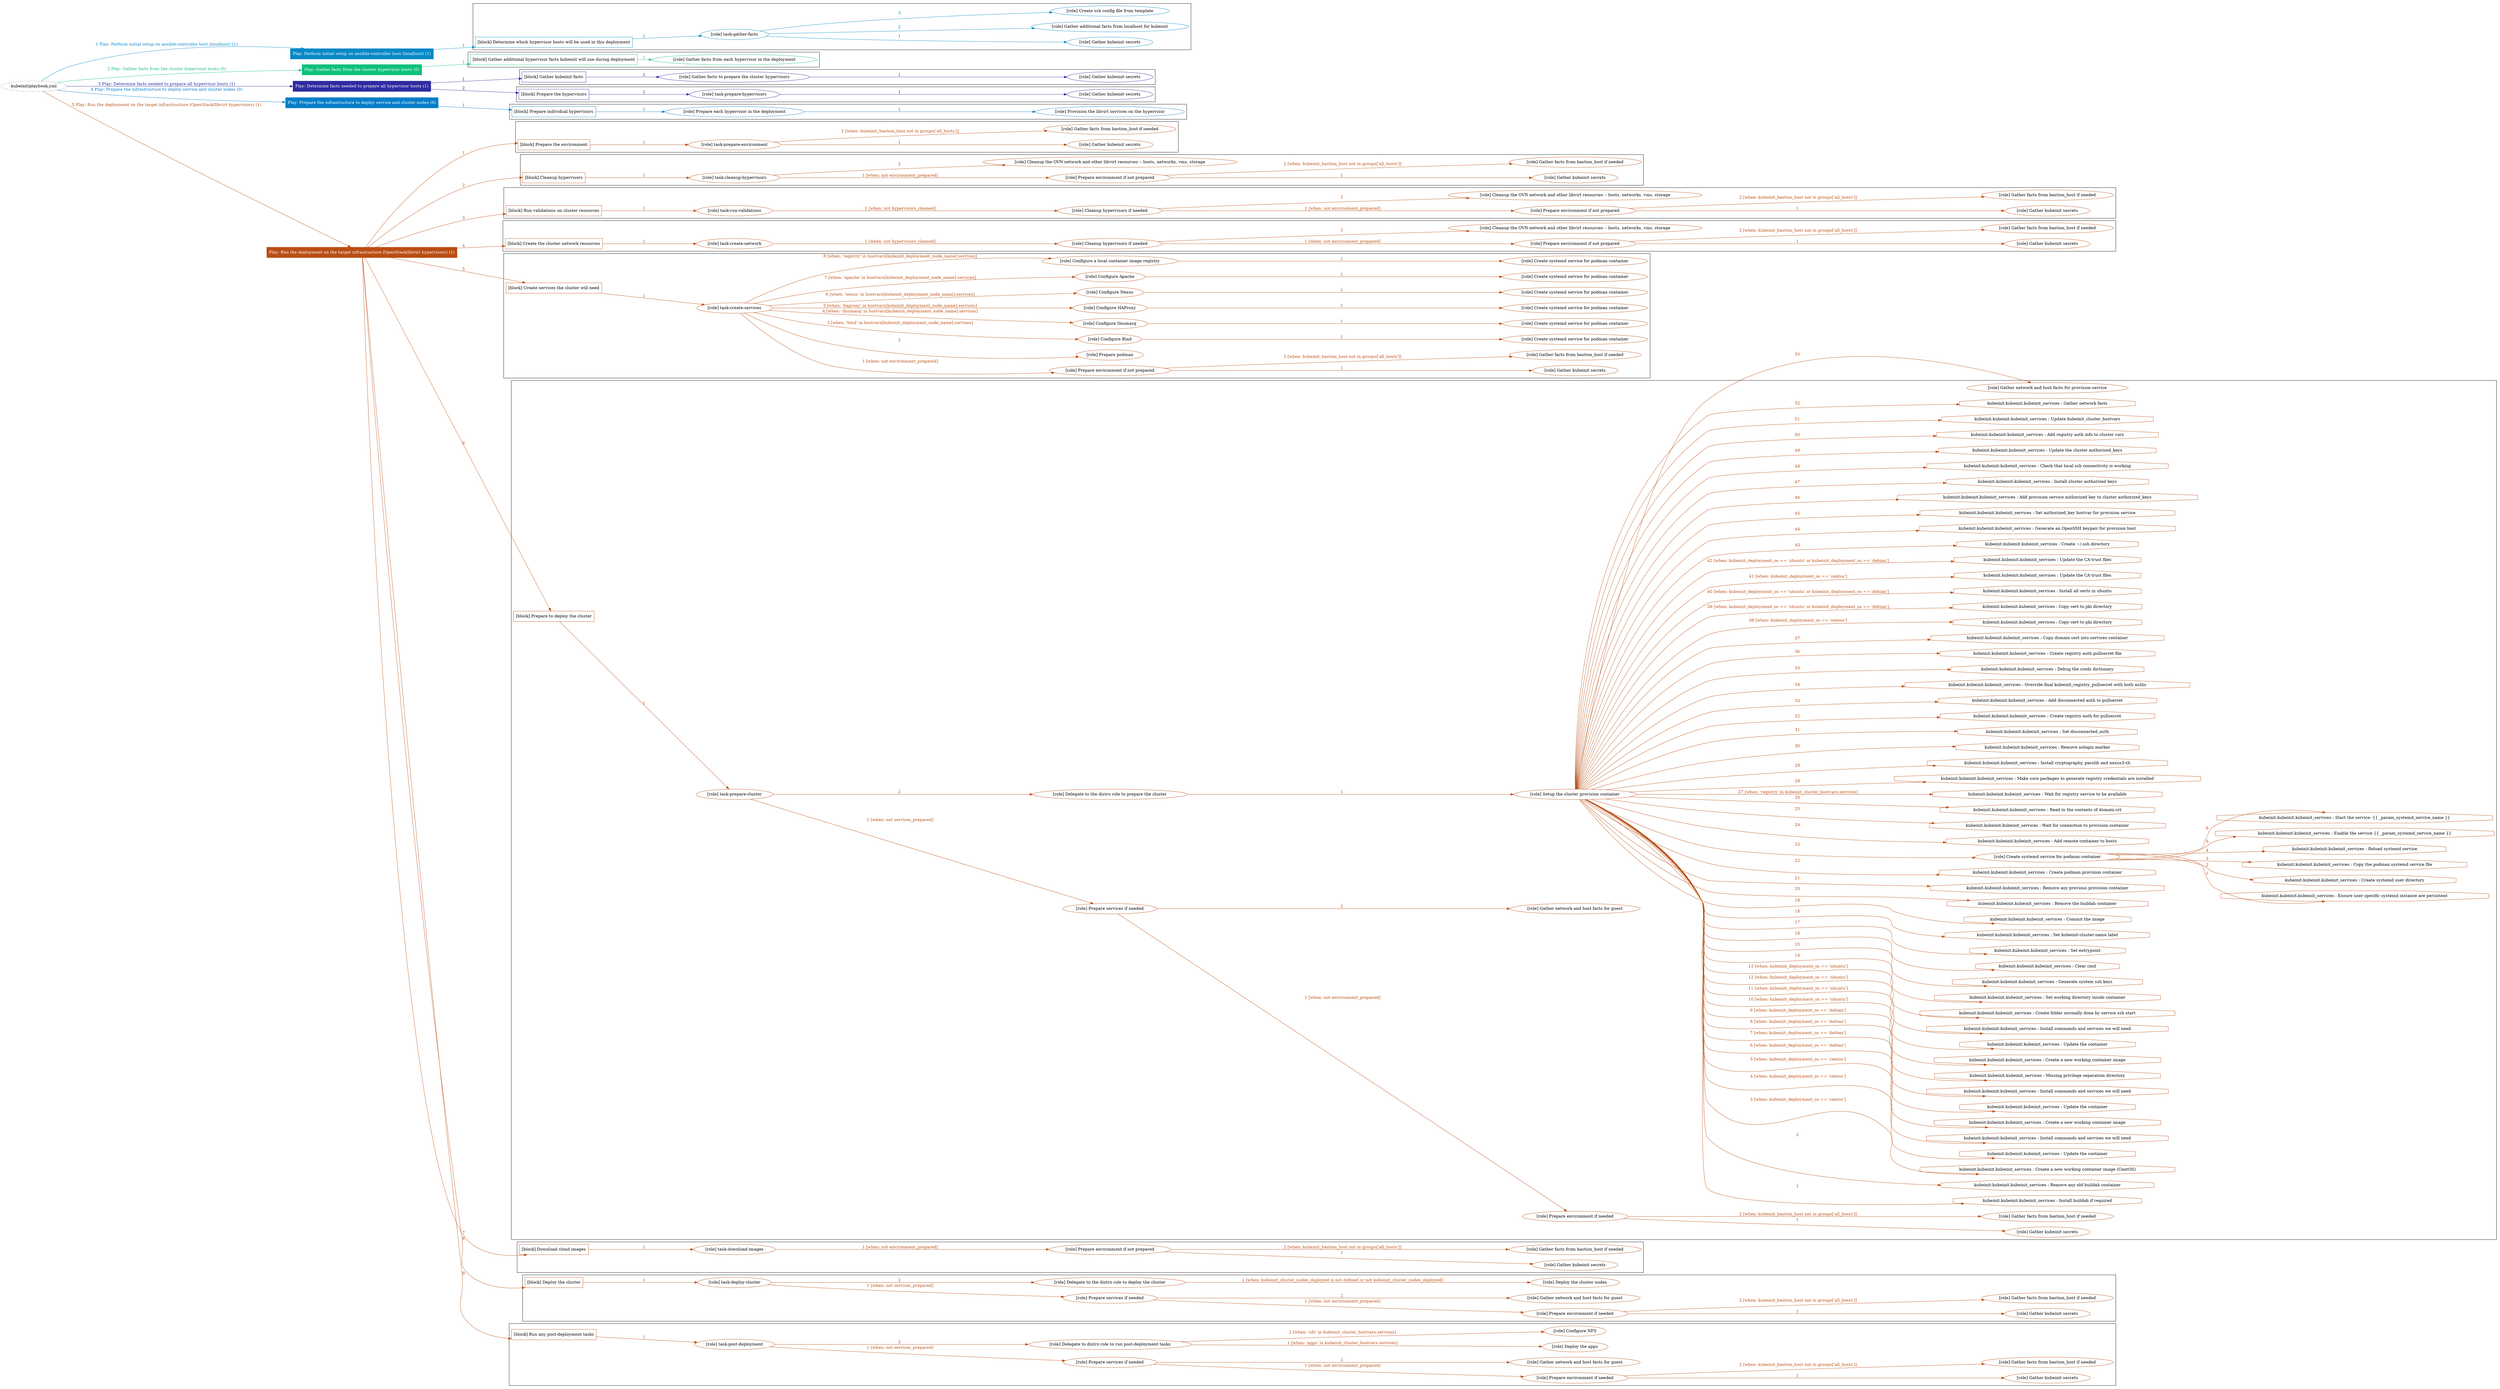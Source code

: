 digraph {
	graph [concentrate=true ordering=in rankdir=LR ratio=fill]
	edge [esep=5 sep=10]
	"kubeinit/playbook.yml" [URL="/home/runner/work/kubeinit/kubeinit/kubeinit/playbook.yml" id=playbook_77f3c736 style=dotted]
	"kubeinit/playbook.yml" -> play_bf5ee12d [label="1 Play: Perform initial setup on ansible-controller host (localhost) (1)" color="#0588c7" fontcolor="#0588c7" id=edge_play_bf5ee12d labeltooltip="1 Play: Perform initial setup on ansible-controller host (localhost) (1)" tooltip="1 Play: Perform initial setup on ansible-controller host (localhost) (1)"]
	subgraph "Play: Perform initial setup on ansible-controller host (localhost) (1)" {
		play_bf5ee12d [label="Play: Perform initial setup on ansible-controller host (localhost) (1)" URL="/home/runner/work/kubeinit/kubeinit/kubeinit/playbook.yml" color="#0588c7" fontcolor="#ffffff" id=play_bf5ee12d shape=box style=filled tooltip=localhost]
		play_bf5ee12d -> block_33d7f25f [label=1 color="#0588c7" fontcolor="#0588c7" id=edge_block_33d7f25f labeltooltip=1 tooltip=1]
		subgraph cluster_block_33d7f25f {
			block_33d7f25f [label="[block] Determine which hypervisor hosts will be used in this deployment" URL="/home/runner/work/kubeinit/kubeinit/kubeinit/playbook.yml" color="#0588c7" id=block_33d7f25f labeltooltip="Determine which hypervisor hosts will be used in this deployment" shape=box tooltip="Determine which hypervisor hosts will be used in this deployment"]
			block_33d7f25f -> role_a62ae97a [label="1 " color="#0588c7" fontcolor="#0588c7" id=edge_role_a62ae97a labeltooltip="1 " tooltip="1 "]
			subgraph "task-gather-facts" {
				role_a62ae97a [label="[role] task-gather-facts" URL="/home/runner/work/kubeinit/kubeinit/kubeinit/playbook.yml" color="#0588c7" id=role_a62ae97a tooltip="task-gather-facts"]
				role_a62ae97a -> role_22e8d1cc [label="1 " color="#0588c7" fontcolor="#0588c7" id=edge_role_22e8d1cc labeltooltip="1 " tooltip="1 "]
				subgraph "Gather kubeinit secrets" {
					role_22e8d1cc [label="[role] Gather kubeinit secrets" URL="/home/runner/.ansible/collections/ansible_collections/kubeinit/kubeinit/roles/kubeinit_prepare/tasks/build_hypervisors_group.yml" color="#0588c7" id=role_22e8d1cc tooltip="Gather kubeinit secrets"]
				}
				role_a62ae97a -> role_aa1761a4 [label="2 " color="#0588c7" fontcolor="#0588c7" id=edge_role_aa1761a4 labeltooltip="2 " tooltip="2 "]
				subgraph "Gather additional facts from localhost for kubeinit" {
					role_aa1761a4 [label="[role] Gather additional facts from localhost for kubeinit" URL="/home/runner/.ansible/collections/ansible_collections/kubeinit/kubeinit/roles/kubeinit_prepare/tasks/build_hypervisors_group.yml" color="#0588c7" id=role_aa1761a4 tooltip="Gather additional facts from localhost for kubeinit"]
				}
				role_a62ae97a -> role_5afa586b [label="3 " color="#0588c7" fontcolor="#0588c7" id=edge_role_5afa586b labeltooltip="3 " tooltip="3 "]
				subgraph "Create ssh config file from template" {
					role_5afa586b [label="[role] Create ssh config file from template" URL="/home/runner/.ansible/collections/ansible_collections/kubeinit/kubeinit/roles/kubeinit_prepare/tasks/build_hypervisors_group.yml" color="#0588c7" id=role_5afa586b tooltip="Create ssh config file from template"]
				}
			}
		}
	}
	"kubeinit/playbook.yml" -> play_3a992ab7 [label="2 Play: Gather facts from the cluster hypervisor hosts (0)" color="#0bc17a" fontcolor="#0bc17a" id=edge_play_3a992ab7 labeltooltip="2 Play: Gather facts from the cluster hypervisor hosts (0)" tooltip="2 Play: Gather facts from the cluster hypervisor hosts (0)"]
	subgraph "Play: Gather facts from the cluster hypervisor hosts (0)" {
		play_3a992ab7 [label="Play: Gather facts from the cluster hypervisor hosts (0)" URL="/home/runner/work/kubeinit/kubeinit/kubeinit/playbook.yml" color="#0bc17a" fontcolor="#ffffff" id=play_3a992ab7 shape=box style=filled tooltip="Play: Gather facts from the cluster hypervisor hosts (0)"]
		play_3a992ab7 -> block_9d8c0322 [label=1 color="#0bc17a" fontcolor="#0bc17a" id=edge_block_9d8c0322 labeltooltip=1 tooltip=1]
		subgraph cluster_block_9d8c0322 {
			block_9d8c0322 [label="[block] Gather additional hypervisor facts kubeinit will use during deployment" URL="/home/runner/work/kubeinit/kubeinit/kubeinit/playbook.yml" color="#0bc17a" id=block_9d8c0322 labeltooltip="Gather additional hypervisor facts kubeinit will use during deployment" shape=box tooltip="Gather additional hypervisor facts kubeinit will use during deployment"]
			block_9d8c0322 -> role_a3bd2001 [label="1 " color="#0bc17a" fontcolor="#0bc17a" id=edge_role_a3bd2001 labeltooltip="1 " tooltip="1 "]
			subgraph "Gather facts from each hypervisor in the deployment" {
				role_a3bd2001 [label="[role] Gather facts from each hypervisor in the deployment" URL="/home/runner/work/kubeinit/kubeinit/kubeinit/playbook.yml" color="#0bc17a" id=role_a3bd2001 tooltip="Gather facts from each hypervisor in the deployment"]
			}
		}
	}
	"kubeinit/playbook.yml" -> play_5696a2e5 [label="3 Play: Determine facts needed to prepare all hypervisor hosts (1)" color="#2e2ba1" fontcolor="#2e2ba1" id=edge_play_5696a2e5 labeltooltip="3 Play: Determine facts needed to prepare all hypervisor hosts (1)" tooltip="3 Play: Determine facts needed to prepare all hypervisor hosts (1)"]
	subgraph "Play: Determine facts needed to prepare all hypervisor hosts (1)" {
		play_5696a2e5 [label="Play: Determine facts needed to prepare all hypervisor hosts (1)" URL="/home/runner/work/kubeinit/kubeinit/kubeinit/playbook.yml" color="#2e2ba1" fontcolor="#ffffff" id=play_5696a2e5 shape=box style=filled tooltip=localhost]
		play_5696a2e5 -> block_87ba596d [label=1 color="#2e2ba1" fontcolor="#2e2ba1" id=edge_block_87ba596d labeltooltip=1 tooltip=1]
		subgraph cluster_block_87ba596d {
			block_87ba596d [label="[block] Gather kubeinit facts" URL="/home/runner/work/kubeinit/kubeinit/kubeinit/playbook.yml" color="#2e2ba1" id=block_87ba596d labeltooltip="Gather kubeinit facts" shape=box tooltip="Gather kubeinit facts"]
			block_87ba596d -> role_e244fb56 [label="1 " color="#2e2ba1" fontcolor="#2e2ba1" id=edge_role_e244fb56 labeltooltip="1 " tooltip="1 "]
			subgraph "Gather facts to prepare the cluster hypervisors" {
				role_e244fb56 [label="[role] Gather facts to prepare the cluster hypervisors" URL="/home/runner/work/kubeinit/kubeinit/kubeinit/playbook.yml" color="#2e2ba1" id=role_e244fb56 tooltip="Gather facts to prepare the cluster hypervisors"]
				role_e244fb56 -> role_eaaa6e04 [label="1 " color="#2e2ba1" fontcolor="#2e2ba1" id=edge_role_eaaa6e04 labeltooltip="1 " tooltip="1 "]
				subgraph "Gather kubeinit secrets" {
					role_eaaa6e04 [label="[role] Gather kubeinit secrets" URL="/home/runner/.ansible/collections/ansible_collections/kubeinit/kubeinit/roles/kubeinit_prepare/tasks/gather_kubeinit_facts.yml" color="#2e2ba1" id=role_eaaa6e04 tooltip="Gather kubeinit secrets"]
				}
			}
		}
		play_5696a2e5 -> block_b914d503 [label=2 color="#2e2ba1" fontcolor="#2e2ba1" id=edge_block_b914d503 labeltooltip=2 tooltip=2]
		subgraph cluster_block_b914d503 {
			block_b914d503 [label="[block] Prepare the hypervisors" URL="/home/runner/work/kubeinit/kubeinit/kubeinit/playbook.yml" color="#2e2ba1" id=block_b914d503 labeltooltip="Prepare the hypervisors" shape=box tooltip="Prepare the hypervisors"]
			block_b914d503 -> role_e68b8dfa [label="1 " color="#2e2ba1" fontcolor="#2e2ba1" id=edge_role_e68b8dfa labeltooltip="1 " tooltip="1 "]
			subgraph "task-prepare-hypervisors" {
				role_e68b8dfa [label="[role] task-prepare-hypervisors" URL="/home/runner/work/kubeinit/kubeinit/kubeinit/playbook.yml" color="#2e2ba1" id=role_e68b8dfa tooltip="task-prepare-hypervisors"]
				role_e68b8dfa -> role_c5ca8817 [label="1 " color="#2e2ba1" fontcolor="#2e2ba1" id=edge_role_c5ca8817 labeltooltip="1 " tooltip="1 "]
				subgraph "Gather kubeinit secrets" {
					role_c5ca8817 [label="[role] Gather kubeinit secrets" URL="/home/runner/.ansible/collections/ansible_collections/kubeinit/kubeinit/roles/kubeinit_prepare/tasks/gather_kubeinit_facts.yml" color="#2e2ba1" id=role_c5ca8817 tooltip="Gather kubeinit secrets"]
				}
			}
		}
	}
	"kubeinit/playbook.yml" -> play_be82f68a [label="4 Play: Prepare the infrastructure to deploy service and cluster nodes (0)" color="#037dc9" fontcolor="#037dc9" id=edge_play_be82f68a labeltooltip="4 Play: Prepare the infrastructure to deploy service and cluster nodes (0)" tooltip="4 Play: Prepare the infrastructure to deploy service and cluster nodes (0)"]
	subgraph "Play: Prepare the infrastructure to deploy service and cluster nodes (0)" {
		play_be82f68a [label="Play: Prepare the infrastructure to deploy service and cluster nodes (0)" URL="/home/runner/work/kubeinit/kubeinit/kubeinit/playbook.yml" color="#037dc9" fontcolor="#ffffff" id=play_be82f68a shape=box style=filled tooltip="Play: Prepare the infrastructure to deploy service and cluster nodes (0)"]
		play_be82f68a -> block_c8253a69 [label=1 color="#037dc9" fontcolor="#037dc9" id=edge_block_c8253a69 labeltooltip=1 tooltip=1]
		subgraph cluster_block_c8253a69 {
			block_c8253a69 [label="[block] Prepare individual hypervisors" URL="/home/runner/work/kubeinit/kubeinit/kubeinit/playbook.yml" color="#037dc9" id=block_c8253a69 labeltooltip="Prepare individual hypervisors" shape=box tooltip="Prepare individual hypervisors"]
			block_c8253a69 -> role_8618de62 [label="1 " color="#037dc9" fontcolor="#037dc9" id=edge_role_8618de62 labeltooltip="1 " tooltip="1 "]
			subgraph "Prepare each hypervisor in the deployment" {
				role_8618de62 [label="[role] Prepare each hypervisor in the deployment" URL="/home/runner/work/kubeinit/kubeinit/kubeinit/playbook.yml" color="#037dc9" id=role_8618de62 tooltip="Prepare each hypervisor in the deployment"]
				role_8618de62 -> role_cd10e3da [label="1 " color="#037dc9" fontcolor="#037dc9" id=edge_role_cd10e3da labeltooltip="1 " tooltip="1 "]
				subgraph "Provision the libvirt services on the hypervisor" {
					role_cd10e3da [label="[role] Provision the libvirt services on the hypervisor" URL="/home/runner/.ansible/collections/ansible_collections/kubeinit/kubeinit/roles/kubeinit_prepare/tasks/prepare_hypervisor.yml" color="#037dc9" id=role_cd10e3da tooltip="Provision the libvirt services on the hypervisor"]
				}
			}
		}
	}
	"kubeinit/playbook.yml" -> play_a3b32896 [label="5 Play: Run the deployment on the target infrastructure (OpenStack/libvirt hypervisors) (1)" color="#ba4d12" fontcolor="#ba4d12" id=edge_play_a3b32896 labeltooltip="5 Play: Run the deployment on the target infrastructure (OpenStack/libvirt hypervisors) (1)" tooltip="5 Play: Run the deployment on the target infrastructure (OpenStack/libvirt hypervisors) (1)"]
	subgraph "Play: Run the deployment on the target infrastructure (OpenStack/libvirt hypervisors) (1)" {
		play_a3b32896 [label="Play: Run the deployment on the target infrastructure (OpenStack/libvirt hypervisors) (1)" URL="/home/runner/work/kubeinit/kubeinit/kubeinit/playbook.yml" color="#ba4d12" fontcolor="#ffffff" id=play_a3b32896 shape=box style=filled tooltip=localhost]
		play_a3b32896 -> block_be80685b [label=1 color="#ba4d12" fontcolor="#ba4d12" id=edge_block_be80685b labeltooltip=1 tooltip=1]
		subgraph cluster_block_be80685b {
			block_be80685b [label="[block] Prepare the environment" URL="/home/runner/work/kubeinit/kubeinit/kubeinit/playbook.yml" color="#ba4d12" id=block_be80685b labeltooltip="Prepare the environment" shape=box tooltip="Prepare the environment"]
			block_be80685b -> role_8e878c19 [label="1 " color="#ba4d12" fontcolor="#ba4d12" id=edge_role_8e878c19 labeltooltip="1 " tooltip="1 "]
			subgraph "task-prepare-environment" {
				role_8e878c19 [label="[role] task-prepare-environment" URL="/home/runner/work/kubeinit/kubeinit/kubeinit/playbook.yml" color="#ba4d12" id=role_8e878c19 tooltip="task-prepare-environment"]
				role_8e878c19 -> role_f129e350 [label="1 " color="#ba4d12" fontcolor="#ba4d12" id=edge_role_f129e350 labeltooltip="1 " tooltip="1 "]
				subgraph "Gather kubeinit secrets" {
					role_f129e350 [label="[role] Gather kubeinit secrets" URL="/home/runner/.ansible/collections/ansible_collections/kubeinit/kubeinit/roles/kubeinit_prepare/tasks/gather_kubeinit_facts.yml" color="#ba4d12" id=role_f129e350 tooltip="Gather kubeinit secrets"]
				}
				role_8e878c19 -> role_39152a65 [label="2 [when: kubeinit_bastion_host not in groups['all_hosts']]" color="#ba4d12" fontcolor="#ba4d12" id=edge_role_39152a65 labeltooltip="2 [when: kubeinit_bastion_host not in groups['all_hosts']]" tooltip="2 [when: kubeinit_bastion_host not in groups['all_hosts']]"]
				subgraph "Gather facts from bastion_host if needed" {
					role_39152a65 [label="[role] Gather facts from bastion_host if needed" URL="/home/runner/.ansible/collections/ansible_collections/kubeinit/kubeinit/roles/kubeinit_prepare/tasks/main.yml" color="#ba4d12" id=role_39152a65 tooltip="Gather facts from bastion_host if needed"]
				}
			}
		}
		play_a3b32896 -> block_681843a5 [label=2 color="#ba4d12" fontcolor="#ba4d12" id=edge_block_681843a5 labeltooltip=2 tooltip=2]
		subgraph cluster_block_681843a5 {
			block_681843a5 [label="[block] Cleanup hypervisors" URL="/home/runner/work/kubeinit/kubeinit/kubeinit/playbook.yml" color="#ba4d12" id=block_681843a5 labeltooltip="Cleanup hypervisors" shape=box tooltip="Cleanup hypervisors"]
			block_681843a5 -> role_f18082bc [label="1 " color="#ba4d12" fontcolor="#ba4d12" id=edge_role_f18082bc labeltooltip="1 " tooltip="1 "]
			subgraph "task-cleanup-hypervisors" {
				role_f18082bc [label="[role] task-cleanup-hypervisors" URL="/home/runner/work/kubeinit/kubeinit/kubeinit/playbook.yml" color="#ba4d12" id=role_f18082bc tooltip="task-cleanup-hypervisors"]
				role_f18082bc -> role_3fb8cd6e [label="1 [when: not environment_prepared]" color="#ba4d12" fontcolor="#ba4d12" id=edge_role_3fb8cd6e labeltooltip="1 [when: not environment_prepared]" tooltip="1 [when: not environment_prepared]"]
				subgraph "Prepare environment if not prepared" {
					role_3fb8cd6e [label="[role] Prepare environment if not prepared" URL="/home/runner/.ansible/collections/ansible_collections/kubeinit/kubeinit/roles/kubeinit_libvirt/tasks/cleanup_hypervisors.yml" color="#ba4d12" id=role_3fb8cd6e tooltip="Prepare environment if not prepared"]
					role_3fb8cd6e -> role_c741d86c [label="1 " color="#ba4d12" fontcolor="#ba4d12" id=edge_role_c741d86c labeltooltip="1 " tooltip="1 "]
					subgraph "Gather kubeinit secrets" {
						role_c741d86c [label="[role] Gather kubeinit secrets" URL="/home/runner/.ansible/collections/ansible_collections/kubeinit/kubeinit/roles/kubeinit_prepare/tasks/gather_kubeinit_facts.yml" color="#ba4d12" id=role_c741d86c tooltip="Gather kubeinit secrets"]
					}
					role_3fb8cd6e -> role_9d5f9a27 [label="2 [when: kubeinit_bastion_host not in groups['all_hosts']]" color="#ba4d12" fontcolor="#ba4d12" id=edge_role_9d5f9a27 labeltooltip="2 [when: kubeinit_bastion_host not in groups['all_hosts']]" tooltip="2 [when: kubeinit_bastion_host not in groups['all_hosts']]"]
					subgraph "Gather facts from bastion_host if needed" {
						role_9d5f9a27 [label="[role] Gather facts from bastion_host if needed" URL="/home/runner/.ansible/collections/ansible_collections/kubeinit/kubeinit/roles/kubeinit_prepare/tasks/main.yml" color="#ba4d12" id=role_9d5f9a27 tooltip="Gather facts from bastion_host if needed"]
					}
				}
				role_f18082bc -> role_40279c94 [label="2 " color="#ba4d12" fontcolor="#ba4d12" id=edge_role_40279c94 labeltooltip="2 " tooltip="2 "]
				subgraph "Cleanup the OVN network and other libvirt resources -- hosts, networks, vms, storage" {
					role_40279c94 [label="[role] Cleanup the OVN network and other libvirt resources -- hosts, networks, vms, storage" URL="/home/runner/.ansible/collections/ansible_collections/kubeinit/kubeinit/roles/kubeinit_libvirt/tasks/cleanup_hypervisors.yml" color="#ba4d12" id=role_40279c94 tooltip="Cleanup the OVN network and other libvirt resources -- hosts, networks, vms, storage"]
				}
			}
		}
		play_a3b32896 -> block_b3dcc5ad [label=3 color="#ba4d12" fontcolor="#ba4d12" id=edge_block_b3dcc5ad labeltooltip=3 tooltip=3]
		subgraph cluster_block_b3dcc5ad {
			block_b3dcc5ad [label="[block] Run validations on cluster resources" URL="/home/runner/work/kubeinit/kubeinit/kubeinit/playbook.yml" color="#ba4d12" id=block_b3dcc5ad labeltooltip="Run validations on cluster resources" shape=box tooltip="Run validations on cluster resources"]
			block_b3dcc5ad -> role_0636d7d8 [label="1 " color="#ba4d12" fontcolor="#ba4d12" id=edge_role_0636d7d8 labeltooltip="1 " tooltip="1 "]
			subgraph "task-run-validations" {
				role_0636d7d8 [label="[role] task-run-validations" URL="/home/runner/work/kubeinit/kubeinit/kubeinit/playbook.yml" color="#ba4d12" id=role_0636d7d8 tooltip="task-run-validations"]
				role_0636d7d8 -> role_52cb32ac [label="1 [when: not hypervisors_cleaned]" color="#ba4d12" fontcolor="#ba4d12" id=edge_role_52cb32ac labeltooltip="1 [when: not hypervisors_cleaned]" tooltip="1 [when: not hypervisors_cleaned]"]
				subgraph "Cleanup hypervisors if needed" {
					role_52cb32ac [label="[role] Cleanup hypervisors if needed" URL="/home/runner/.ansible/collections/ansible_collections/kubeinit/kubeinit/roles/kubeinit_validations/tasks/main.yml" color="#ba4d12" id=role_52cb32ac tooltip="Cleanup hypervisors if needed"]
					role_52cb32ac -> role_d4780008 [label="1 [when: not environment_prepared]" color="#ba4d12" fontcolor="#ba4d12" id=edge_role_d4780008 labeltooltip="1 [when: not environment_prepared]" tooltip="1 [when: not environment_prepared]"]
					subgraph "Prepare environment if not prepared" {
						role_d4780008 [label="[role] Prepare environment if not prepared" URL="/home/runner/.ansible/collections/ansible_collections/kubeinit/kubeinit/roles/kubeinit_libvirt/tasks/cleanup_hypervisors.yml" color="#ba4d12" id=role_d4780008 tooltip="Prepare environment if not prepared"]
						role_d4780008 -> role_8d7654b8 [label="1 " color="#ba4d12" fontcolor="#ba4d12" id=edge_role_8d7654b8 labeltooltip="1 " tooltip="1 "]
						subgraph "Gather kubeinit secrets" {
							role_8d7654b8 [label="[role] Gather kubeinit secrets" URL="/home/runner/.ansible/collections/ansible_collections/kubeinit/kubeinit/roles/kubeinit_prepare/tasks/gather_kubeinit_facts.yml" color="#ba4d12" id=role_8d7654b8 tooltip="Gather kubeinit secrets"]
						}
						role_d4780008 -> role_89171e80 [label="2 [when: kubeinit_bastion_host not in groups['all_hosts']]" color="#ba4d12" fontcolor="#ba4d12" id=edge_role_89171e80 labeltooltip="2 [when: kubeinit_bastion_host not in groups['all_hosts']]" tooltip="2 [when: kubeinit_bastion_host not in groups['all_hosts']]"]
						subgraph "Gather facts from bastion_host if needed" {
							role_89171e80 [label="[role] Gather facts from bastion_host if needed" URL="/home/runner/.ansible/collections/ansible_collections/kubeinit/kubeinit/roles/kubeinit_prepare/tasks/main.yml" color="#ba4d12" id=role_89171e80 tooltip="Gather facts from bastion_host if needed"]
						}
					}
					role_52cb32ac -> role_7b45c075 [label="2 " color="#ba4d12" fontcolor="#ba4d12" id=edge_role_7b45c075 labeltooltip="2 " tooltip="2 "]
					subgraph "Cleanup the OVN network and other libvirt resources -- hosts, networks, vms, storage" {
						role_7b45c075 [label="[role] Cleanup the OVN network and other libvirt resources -- hosts, networks, vms, storage" URL="/home/runner/.ansible/collections/ansible_collections/kubeinit/kubeinit/roles/kubeinit_libvirt/tasks/cleanup_hypervisors.yml" color="#ba4d12" id=role_7b45c075 tooltip="Cleanup the OVN network and other libvirt resources -- hosts, networks, vms, storage"]
					}
				}
			}
		}
		play_a3b32896 -> block_9e0192d9 [label=4 color="#ba4d12" fontcolor="#ba4d12" id=edge_block_9e0192d9 labeltooltip=4 tooltip=4]
		subgraph cluster_block_9e0192d9 {
			block_9e0192d9 [label="[block] Create the cluster network resources" URL="/home/runner/work/kubeinit/kubeinit/kubeinit/playbook.yml" color="#ba4d12" id=block_9e0192d9 labeltooltip="Create the cluster network resources" shape=box tooltip="Create the cluster network resources"]
			block_9e0192d9 -> role_b5c12fff [label="1 " color="#ba4d12" fontcolor="#ba4d12" id=edge_role_b5c12fff labeltooltip="1 " tooltip="1 "]
			subgraph "task-create-network" {
				role_b5c12fff [label="[role] task-create-network" URL="/home/runner/work/kubeinit/kubeinit/kubeinit/playbook.yml" color="#ba4d12" id=role_b5c12fff tooltip="task-create-network"]
				role_b5c12fff -> role_700d0de1 [label="1 [when: not hypervisors_cleaned]" color="#ba4d12" fontcolor="#ba4d12" id=edge_role_700d0de1 labeltooltip="1 [when: not hypervisors_cleaned]" tooltip="1 [when: not hypervisors_cleaned]"]
				subgraph "Cleanup hypervisors if needed" {
					role_700d0de1 [label="[role] Cleanup hypervisors if needed" URL="/home/runner/.ansible/collections/ansible_collections/kubeinit/kubeinit/roles/kubeinit_libvirt/tasks/create_network.yml" color="#ba4d12" id=role_700d0de1 tooltip="Cleanup hypervisors if needed"]
					role_700d0de1 -> role_7b6e65d1 [label="1 [when: not environment_prepared]" color="#ba4d12" fontcolor="#ba4d12" id=edge_role_7b6e65d1 labeltooltip="1 [when: not environment_prepared]" tooltip="1 [when: not environment_prepared]"]
					subgraph "Prepare environment if not prepared" {
						role_7b6e65d1 [label="[role] Prepare environment if not prepared" URL="/home/runner/.ansible/collections/ansible_collections/kubeinit/kubeinit/roles/kubeinit_libvirt/tasks/cleanup_hypervisors.yml" color="#ba4d12" id=role_7b6e65d1 tooltip="Prepare environment if not prepared"]
						role_7b6e65d1 -> role_45c6cde3 [label="1 " color="#ba4d12" fontcolor="#ba4d12" id=edge_role_45c6cde3 labeltooltip="1 " tooltip="1 "]
						subgraph "Gather kubeinit secrets" {
							role_45c6cde3 [label="[role] Gather kubeinit secrets" URL="/home/runner/.ansible/collections/ansible_collections/kubeinit/kubeinit/roles/kubeinit_prepare/tasks/gather_kubeinit_facts.yml" color="#ba4d12" id=role_45c6cde3 tooltip="Gather kubeinit secrets"]
						}
						role_7b6e65d1 -> role_cfba5a11 [label="2 [when: kubeinit_bastion_host not in groups['all_hosts']]" color="#ba4d12" fontcolor="#ba4d12" id=edge_role_cfba5a11 labeltooltip="2 [when: kubeinit_bastion_host not in groups['all_hosts']]" tooltip="2 [when: kubeinit_bastion_host not in groups['all_hosts']]"]
						subgraph "Gather facts from bastion_host if needed" {
							role_cfba5a11 [label="[role] Gather facts from bastion_host if needed" URL="/home/runner/.ansible/collections/ansible_collections/kubeinit/kubeinit/roles/kubeinit_prepare/tasks/main.yml" color="#ba4d12" id=role_cfba5a11 tooltip="Gather facts from bastion_host if needed"]
						}
					}
					role_700d0de1 -> role_8e3014e9 [label="2 " color="#ba4d12" fontcolor="#ba4d12" id=edge_role_8e3014e9 labeltooltip="2 " tooltip="2 "]
					subgraph "Cleanup the OVN network and other libvirt resources -- hosts, networks, vms, storage" {
						role_8e3014e9 [label="[role] Cleanup the OVN network and other libvirt resources -- hosts, networks, vms, storage" URL="/home/runner/.ansible/collections/ansible_collections/kubeinit/kubeinit/roles/kubeinit_libvirt/tasks/cleanup_hypervisors.yml" color="#ba4d12" id=role_8e3014e9 tooltip="Cleanup the OVN network and other libvirt resources -- hosts, networks, vms, storage"]
					}
				}
			}
		}
		play_a3b32896 -> block_358d7b5e [label=5 color="#ba4d12" fontcolor="#ba4d12" id=edge_block_358d7b5e labeltooltip=5 tooltip=5]
		subgraph cluster_block_358d7b5e {
			block_358d7b5e [label="[block] Create services the cluster will need" URL="/home/runner/work/kubeinit/kubeinit/kubeinit/playbook.yml" color="#ba4d12" id=block_358d7b5e labeltooltip="Create services the cluster will need" shape=box tooltip="Create services the cluster will need"]
			block_358d7b5e -> role_23b20896 [label="1 " color="#ba4d12" fontcolor="#ba4d12" id=edge_role_23b20896 labeltooltip="1 " tooltip="1 "]
			subgraph "task-create-services" {
				role_23b20896 [label="[role] task-create-services" URL="/home/runner/work/kubeinit/kubeinit/kubeinit/playbook.yml" color="#ba4d12" id=role_23b20896 tooltip="task-create-services"]
				role_23b20896 -> role_06fee4f1 [label="1 [when: not environment_prepared]" color="#ba4d12" fontcolor="#ba4d12" id=edge_role_06fee4f1 labeltooltip="1 [when: not environment_prepared]" tooltip="1 [when: not environment_prepared]"]
				subgraph "Prepare environment if not prepared" {
					role_06fee4f1 [label="[role] Prepare environment if not prepared" URL="/home/runner/.ansible/collections/ansible_collections/kubeinit/kubeinit/roles/kubeinit_services/tasks/main.yml" color="#ba4d12" id=role_06fee4f1 tooltip="Prepare environment if not prepared"]
					role_06fee4f1 -> role_bf133403 [label="1 " color="#ba4d12" fontcolor="#ba4d12" id=edge_role_bf133403 labeltooltip="1 " tooltip="1 "]
					subgraph "Gather kubeinit secrets" {
						role_bf133403 [label="[role] Gather kubeinit secrets" URL="/home/runner/.ansible/collections/ansible_collections/kubeinit/kubeinit/roles/kubeinit_prepare/tasks/gather_kubeinit_facts.yml" color="#ba4d12" id=role_bf133403 tooltip="Gather kubeinit secrets"]
					}
					role_06fee4f1 -> role_256c2834 [label="2 [when: kubeinit_bastion_host not in groups['all_hosts']]" color="#ba4d12" fontcolor="#ba4d12" id=edge_role_256c2834 labeltooltip="2 [when: kubeinit_bastion_host not in groups['all_hosts']]" tooltip="2 [when: kubeinit_bastion_host not in groups['all_hosts']]"]
					subgraph "Gather facts from bastion_host if needed" {
						role_256c2834 [label="[role] Gather facts from bastion_host if needed" URL="/home/runner/.ansible/collections/ansible_collections/kubeinit/kubeinit/roles/kubeinit_prepare/tasks/main.yml" color="#ba4d12" id=role_256c2834 tooltip="Gather facts from bastion_host if needed"]
					}
				}
				role_23b20896 -> role_1e0efeca [label="2 " color="#ba4d12" fontcolor="#ba4d12" id=edge_role_1e0efeca labeltooltip="2 " tooltip="2 "]
				subgraph "Prepare podman" {
					role_1e0efeca [label="[role] Prepare podman" URL="/home/runner/.ansible/collections/ansible_collections/kubeinit/kubeinit/roles/kubeinit_services/tasks/00_create_service_pod.yml" color="#ba4d12" id=role_1e0efeca tooltip="Prepare podman"]
				}
				role_23b20896 -> role_96a682d4 [label="3 [when: 'bind' in hostvars[kubeinit_deployment_node_name].services]" color="#ba4d12" fontcolor="#ba4d12" id=edge_role_96a682d4 labeltooltip="3 [when: 'bind' in hostvars[kubeinit_deployment_node_name].services]" tooltip="3 [when: 'bind' in hostvars[kubeinit_deployment_node_name].services]"]
				subgraph "Configure Bind" {
					role_96a682d4 [label="[role] Configure Bind" URL="/home/runner/.ansible/collections/ansible_collections/kubeinit/kubeinit/roles/kubeinit_services/tasks/start_services_containers.yml" color="#ba4d12" id=role_96a682d4 tooltip="Configure Bind"]
					role_96a682d4 -> role_79edd890 [label="1 " color="#ba4d12" fontcolor="#ba4d12" id=edge_role_79edd890 labeltooltip="1 " tooltip="1 "]
					subgraph "Create systemd service for podman container" {
						role_79edd890 [label="[role] Create systemd service for podman container" URL="/home/runner/.ansible/collections/ansible_collections/kubeinit/kubeinit/roles/kubeinit_bind/tasks/main.yml" color="#ba4d12" id=role_79edd890 tooltip="Create systemd service for podman container"]
					}
				}
				role_23b20896 -> role_4b472154 [label="4 [when: 'dnsmasq' in hostvars[kubeinit_deployment_node_name].services]" color="#ba4d12" fontcolor="#ba4d12" id=edge_role_4b472154 labeltooltip="4 [when: 'dnsmasq' in hostvars[kubeinit_deployment_node_name].services]" tooltip="4 [when: 'dnsmasq' in hostvars[kubeinit_deployment_node_name].services]"]
				subgraph "Configure Dnsmasq" {
					role_4b472154 [label="[role] Configure Dnsmasq" URL="/home/runner/.ansible/collections/ansible_collections/kubeinit/kubeinit/roles/kubeinit_services/tasks/start_services_containers.yml" color="#ba4d12" id=role_4b472154 tooltip="Configure Dnsmasq"]
					role_4b472154 -> role_65cec5d8 [label="1 " color="#ba4d12" fontcolor="#ba4d12" id=edge_role_65cec5d8 labeltooltip="1 " tooltip="1 "]
					subgraph "Create systemd service for podman container" {
						role_65cec5d8 [label="[role] Create systemd service for podman container" URL="/home/runner/.ansible/collections/ansible_collections/kubeinit/kubeinit/roles/kubeinit_dnsmasq/tasks/main.yml" color="#ba4d12" id=role_65cec5d8 tooltip="Create systemd service for podman container"]
					}
				}
				role_23b20896 -> role_32ebf9d0 [label="5 [when: 'haproxy' in hostvars[kubeinit_deployment_node_name].services]" color="#ba4d12" fontcolor="#ba4d12" id=edge_role_32ebf9d0 labeltooltip="5 [when: 'haproxy' in hostvars[kubeinit_deployment_node_name].services]" tooltip="5 [when: 'haproxy' in hostvars[kubeinit_deployment_node_name].services]"]
				subgraph "Configure HAProxy" {
					role_32ebf9d0 [label="[role] Configure HAProxy" URL="/home/runner/.ansible/collections/ansible_collections/kubeinit/kubeinit/roles/kubeinit_services/tasks/start_services_containers.yml" color="#ba4d12" id=role_32ebf9d0 tooltip="Configure HAProxy"]
					role_32ebf9d0 -> role_ad78a17e [label="1 " color="#ba4d12" fontcolor="#ba4d12" id=edge_role_ad78a17e labeltooltip="1 " tooltip="1 "]
					subgraph "Create systemd service for podman container" {
						role_ad78a17e [label="[role] Create systemd service for podman container" URL="/home/runner/.ansible/collections/ansible_collections/kubeinit/kubeinit/roles/kubeinit_haproxy/tasks/main.yml" color="#ba4d12" id=role_ad78a17e tooltip="Create systemd service for podman container"]
					}
				}
				role_23b20896 -> role_d328d925 [label="6 [when: 'nexus' in hostvars[kubeinit_deployment_node_name].services]" color="#ba4d12" fontcolor="#ba4d12" id=edge_role_d328d925 labeltooltip="6 [when: 'nexus' in hostvars[kubeinit_deployment_node_name].services]" tooltip="6 [when: 'nexus' in hostvars[kubeinit_deployment_node_name].services]"]
				subgraph "Configure Nexus" {
					role_d328d925 [label="[role] Configure Nexus" URL="/home/runner/.ansible/collections/ansible_collections/kubeinit/kubeinit/roles/kubeinit_services/tasks/start_services_containers.yml" color="#ba4d12" id=role_d328d925 tooltip="Configure Nexus"]
					role_d328d925 -> role_ccb26fc1 [label="1 " color="#ba4d12" fontcolor="#ba4d12" id=edge_role_ccb26fc1 labeltooltip="1 " tooltip="1 "]
					subgraph "Create systemd service for podman container" {
						role_ccb26fc1 [label="[role] Create systemd service for podman container" URL="/home/runner/.ansible/collections/ansible_collections/kubeinit/kubeinit/roles/kubeinit_nexus/tasks/main.yml" color="#ba4d12" id=role_ccb26fc1 tooltip="Create systemd service for podman container"]
					}
				}
				role_23b20896 -> role_638e546e [label="7 [when: 'apache' in hostvars[kubeinit_deployment_node_name].services]" color="#ba4d12" fontcolor="#ba4d12" id=edge_role_638e546e labeltooltip="7 [when: 'apache' in hostvars[kubeinit_deployment_node_name].services]" tooltip="7 [when: 'apache' in hostvars[kubeinit_deployment_node_name].services]"]
				subgraph "Configure Apache" {
					role_638e546e [label="[role] Configure Apache" URL="/home/runner/.ansible/collections/ansible_collections/kubeinit/kubeinit/roles/kubeinit_services/tasks/start_services_containers.yml" color="#ba4d12" id=role_638e546e tooltip="Configure Apache"]
					role_638e546e -> role_d7352cf3 [label="1 " color="#ba4d12" fontcolor="#ba4d12" id=edge_role_d7352cf3 labeltooltip="1 " tooltip="1 "]
					subgraph "Create systemd service for podman container" {
						role_d7352cf3 [label="[role] Create systemd service for podman container" URL="/home/runner/.ansible/collections/ansible_collections/kubeinit/kubeinit/roles/kubeinit_apache/tasks/main.yml" color="#ba4d12" id=role_d7352cf3 tooltip="Create systemd service for podman container"]
					}
				}
				role_23b20896 -> role_2f73aa24 [label="8 [when: 'registry' in hostvars[kubeinit_deployment_node_name].services]" color="#ba4d12" fontcolor="#ba4d12" id=edge_role_2f73aa24 labeltooltip="8 [when: 'registry' in hostvars[kubeinit_deployment_node_name].services]" tooltip="8 [when: 'registry' in hostvars[kubeinit_deployment_node_name].services]"]
				subgraph "Configure a local container image registry" {
					role_2f73aa24 [label="[role] Configure a local container image registry" URL="/home/runner/.ansible/collections/ansible_collections/kubeinit/kubeinit/roles/kubeinit_services/tasks/start_services_containers.yml" color="#ba4d12" id=role_2f73aa24 tooltip="Configure a local container image registry"]
					role_2f73aa24 -> role_d0f60d02 [label="1 " color="#ba4d12" fontcolor="#ba4d12" id=edge_role_d0f60d02 labeltooltip="1 " tooltip="1 "]
					subgraph "Create systemd service for podman container" {
						role_d0f60d02 [label="[role] Create systemd service for podman container" URL="/home/runner/.ansible/collections/ansible_collections/kubeinit/kubeinit/roles/kubeinit_registry/tasks/main.yml" color="#ba4d12" id=role_d0f60d02 tooltip="Create systemd service for podman container"]
					}
				}
			}
		}
		play_a3b32896 -> block_8a2de41f [label=6 color="#ba4d12" fontcolor="#ba4d12" id=edge_block_8a2de41f labeltooltip=6 tooltip=6]
		subgraph cluster_block_8a2de41f {
			block_8a2de41f [label="[block] Prepare to deploy the cluster" URL="/home/runner/work/kubeinit/kubeinit/kubeinit/playbook.yml" color="#ba4d12" id=block_8a2de41f labeltooltip="Prepare to deploy the cluster" shape=box tooltip="Prepare to deploy the cluster"]
			block_8a2de41f -> role_58a44447 [label="1 " color="#ba4d12" fontcolor="#ba4d12" id=edge_role_58a44447 labeltooltip="1 " tooltip="1 "]
			subgraph "task-prepare-cluster" {
				role_58a44447 [label="[role] task-prepare-cluster" URL="/home/runner/work/kubeinit/kubeinit/kubeinit/playbook.yml" color="#ba4d12" id=role_58a44447 tooltip="task-prepare-cluster"]
				role_58a44447 -> role_ac4796c1 [label="1 [when: not services_prepared]" color="#ba4d12" fontcolor="#ba4d12" id=edge_role_ac4796c1 labeltooltip="1 [when: not services_prepared]" tooltip="1 [when: not services_prepared]"]
				subgraph "Prepare services if needed" {
					role_ac4796c1 [label="[role] Prepare services if needed" URL="/home/runner/.ansible/collections/ansible_collections/kubeinit/kubeinit/roles/kubeinit_prepare/tasks/prepare_cluster.yml" color="#ba4d12" id=role_ac4796c1 tooltip="Prepare services if needed"]
					role_ac4796c1 -> role_4b4a9c85 [label="1 [when: not environment_prepared]" color="#ba4d12" fontcolor="#ba4d12" id=edge_role_4b4a9c85 labeltooltip="1 [when: not environment_prepared]" tooltip="1 [when: not environment_prepared]"]
					subgraph "Prepare environment if needed" {
						role_4b4a9c85 [label="[role] Prepare environment if needed" URL="/home/runner/.ansible/collections/ansible_collections/kubeinit/kubeinit/roles/kubeinit_services/tasks/prepare_services.yml" color="#ba4d12" id=role_4b4a9c85 tooltip="Prepare environment if needed"]
						role_4b4a9c85 -> role_c811273b [label="1 " color="#ba4d12" fontcolor="#ba4d12" id=edge_role_c811273b labeltooltip="1 " tooltip="1 "]
						subgraph "Gather kubeinit secrets" {
							role_c811273b [label="[role] Gather kubeinit secrets" URL="/home/runner/.ansible/collections/ansible_collections/kubeinit/kubeinit/roles/kubeinit_prepare/tasks/gather_kubeinit_facts.yml" color="#ba4d12" id=role_c811273b tooltip="Gather kubeinit secrets"]
						}
						role_4b4a9c85 -> role_5208b9a5 [label="2 [when: kubeinit_bastion_host not in groups['all_hosts']]" color="#ba4d12" fontcolor="#ba4d12" id=edge_role_5208b9a5 labeltooltip="2 [when: kubeinit_bastion_host not in groups['all_hosts']]" tooltip="2 [when: kubeinit_bastion_host not in groups['all_hosts']]"]
						subgraph "Gather facts from bastion_host if needed" {
							role_5208b9a5 [label="[role] Gather facts from bastion_host if needed" URL="/home/runner/.ansible/collections/ansible_collections/kubeinit/kubeinit/roles/kubeinit_prepare/tasks/main.yml" color="#ba4d12" id=role_5208b9a5 tooltip="Gather facts from bastion_host if needed"]
						}
					}
					role_ac4796c1 -> role_182e2a9b [label="2 " color="#ba4d12" fontcolor="#ba4d12" id=edge_role_182e2a9b labeltooltip="2 " tooltip="2 "]
					subgraph "Gather network and host facts for guest" {
						role_182e2a9b [label="[role] Gather network and host facts for guest" URL="/home/runner/.ansible/collections/ansible_collections/kubeinit/kubeinit/roles/kubeinit_services/tasks/prepare_services.yml" color="#ba4d12" id=role_182e2a9b tooltip="Gather network and host facts for guest"]
					}
				}
				role_58a44447 -> role_20425810 [label="2 " color="#ba4d12" fontcolor="#ba4d12" id=edge_role_20425810 labeltooltip="2 " tooltip="2 "]
				subgraph "Delegate to the distro role to prepare the cluster" {
					role_20425810 [label="[role] Delegate to the distro role to prepare the cluster" URL="/home/runner/.ansible/collections/ansible_collections/kubeinit/kubeinit/roles/kubeinit_prepare/tasks/prepare_cluster.yml" color="#ba4d12" id=role_20425810 tooltip="Delegate to the distro role to prepare the cluster"]
					role_20425810 -> role_1eb13396 [label="1 " color="#ba4d12" fontcolor="#ba4d12" id=edge_role_1eb13396 labeltooltip="1 " tooltip="1 "]
					subgraph "Setup the cluster provision container" {
						role_1eb13396 [label="[role] Setup the cluster provision container" URL="/home/runner/.ansible/collections/ansible_collections/kubeinit/kubeinit/roles/kubeinit_cdk/tasks/prepare_cluster.yml" color="#ba4d12" id=role_1eb13396 tooltip="Setup the cluster provision container"]
						task_0d6a00fa [label="kubeinit.kubeinit.kubeinit_services : Install buildah if required" URL="/home/runner/.ansible/collections/ansible_collections/kubeinit/kubeinit/roles/kubeinit_services/tasks/create_provision_container.yml" color="#ba4d12" id=task_0d6a00fa shape=octagon tooltip="kubeinit.kubeinit.kubeinit_services : Install buildah if required"]
						role_1eb13396 -> task_0d6a00fa [label="1 " color="#ba4d12" fontcolor="#ba4d12" id=edge_task_0d6a00fa labeltooltip="1 " tooltip="1 "]
						task_3a01f779 [label="kubeinit.kubeinit.kubeinit_services : Remove any old buildah container" URL="/home/runner/.ansible/collections/ansible_collections/kubeinit/kubeinit/roles/kubeinit_services/tasks/create_provision_container.yml" color="#ba4d12" id=task_3a01f779 shape=octagon tooltip="kubeinit.kubeinit.kubeinit_services : Remove any old buildah container"]
						role_1eb13396 -> task_3a01f779 [label="2 " color="#ba4d12" fontcolor="#ba4d12" id=edge_task_3a01f779 labeltooltip="2 " tooltip="2 "]
						task_20f68857 [label="kubeinit.kubeinit.kubeinit_services : Create a new working container image (CentOS)" URL="/home/runner/.ansible/collections/ansible_collections/kubeinit/kubeinit/roles/kubeinit_services/tasks/create_provision_container.yml" color="#ba4d12" id=task_20f68857 shape=octagon tooltip="kubeinit.kubeinit.kubeinit_services : Create a new working container image (CentOS)"]
						role_1eb13396 -> task_20f68857 [label="3 [when: kubeinit_deployment_os == 'centos']" color="#ba4d12" fontcolor="#ba4d12" id=edge_task_20f68857 labeltooltip="3 [when: kubeinit_deployment_os == 'centos']" tooltip="3 [when: kubeinit_deployment_os == 'centos']"]
						task_f848b26d [label="kubeinit.kubeinit.kubeinit_services : Update the container" URL="/home/runner/.ansible/collections/ansible_collections/kubeinit/kubeinit/roles/kubeinit_services/tasks/create_provision_container.yml" color="#ba4d12" id=task_f848b26d shape=octagon tooltip="kubeinit.kubeinit.kubeinit_services : Update the container"]
						role_1eb13396 -> task_f848b26d [label="4 [when: kubeinit_deployment_os == 'centos']" color="#ba4d12" fontcolor="#ba4d12" id=edge_task_f848b26d labeltooltip="4 [when: kubeinit_deployment_os == 'centos']" tooltip="4 [when: kubeinit_deployment_os == 'centos']"]
						task_6fd31cd9 [label="kubeinit.kubeinit.kubeinit_services : Install commands and services we will need" URL="/home/runner/.ansible/collections/ansible_collections/kubeinit/kubeinit/roles/kubeinit_services/tasks/create_provision_container.yml" color="#ba4d12" id=task_6fd31cd9 shape=octagon tooltip="kubeinit.kubeinit.kubeinit_services : Install commands and services we will need"]
						role_1eb13396 -> task_6fd31cd9 [label="5 [when: kubeinit_deployment_os == 'centos']" color="#ba4d12" fontcolor="#ba4d12" id=edge_task_6fd31cd9 labeltooltip="5 [when: kubeinit_deployment_os == 'centos']" tooltip="5 [when: kubeinit_deployment_os == 'centos']"]
						task_5ce5e3af [label="kubeinit.kubeinit.kubeinit_services : Create a new working container image" URL="/home/runner/.ansible/collections/ansible_collections/kubeinit/kubeinit/roles/kubeinit_services/tasks/create_provision_container.yml" color="#ba4d12" id=task_5ce5e3af shape=octagon tooltip="kubeinit.kubeinit.kubeinit_services : Create a new working container image"]
						role_1eb13396 -> task_5ce5e3af [label="6 [when: kubeinit_deployment_os == 'debian']" color="#ba4d12" fontcolor="#ba4d12" id=edge_task_5ce5e3af labeltooltip="6 [when: kubeinit_deployment_os == 'debian']" tooltip="6 [when: kubeinit_deployment_os == 'debian']"]
						task_a7d8af27 [label="kubeinit.kubeinit.kubeinit_services : Update the container" URL="/home/runner/.ansible/collections/ansible_collections/kubeinit/kubeinit/roles/kubeinit_services/tasks/create_provision_container.yml" color="#ba4d12" id=task_a7d8af27 shape=octagon tooltip="kubeinit.kubeinit.kubeinit_services : Update the container"]
						role_1eb13396 -> task_a7d8af27 [label="7 [when: kubeinit_deployment_os == 'debian']" color="#ba4d12" fontcolor="#ba4d12" id=edge_task_a7d8af27 labeltooltip="7 [when: kubeinit_deployment_os == 'debian']" tooltip="7 [when: kubeinit_deployment_os == 'debian']"]
						task_b7fa5cbd [label="kubeinit.kubeinit.kubeinit_services : Install commands and services we will need" URL="/home/runner/.ansible/collections/ansible_collections/kubeinit/kubeinit/roles/kubeinit_services/tasks/create_provision_container.yml" color="#ba4d12" id=task_b7fa5cbd shape=octagon tooltip="kubeinit.kubeinit.kubeinit_services : Install commands and services we will need"]
						role_1eb13396 -> task_b7fa5cbd [label="8 [when: kubeinit_deployment_os == 'debian']" color="#ba4d12" fontcolor="#ba4d12" id=edge_task_b7fa5cbd labeltooltip="8 [when: kubeinit_deployment_os == 'debian']" tooltip="8 [when: kubeinit_deployment_os == 'debian']"]
						task_b41c6423 [label="kubeinit.kubeinit.kubeinit_services : Missing privilege separation directory" URL="/home/runner/.ansible/collections/ansible_collections/kubeinit/kubeinit/roles/kubeinit_services/tasks/create_provision_container.yml" color="#ba4d12" id=task_b41c6423 shape=octagon tooltip="kubeinit.kubeinit.kubeinit_services : Missing privilege separation directory"]
						role_1eb13396 -> task_b41c6423 [label="9 [when: kubeinit_deployment_os == 'debian']" color="#ba4d12" fontcolor="#ba4d12" id=edge_task_b41c6423 labeltooltip="9 [when: kubeinit_deployment_os == 'debian']" tooltip="9 [when: kubeinit_deployment_os == 'debian']"]
						task_c9ca7355 [label="kubeinit.kubeinit.kubeinit_services : Create a new working container image" URL="/home/runner/.ansible/collections/ansible_collections/kubeinit/kubeinit/roles/kubeinit_services/tasks/create_provision_container.yml" color="#ba4d12" id=task_c9ca7355 shape=octagon tooltip="kubeinit.kubeinit.kubeinit_services : Create a new working container image"]
						role_1eb13396 -> task_c9ca7355 [label="10 [when: kubeinit_deployment_os == 'ubuntu']" color="#ba4d12" fontcolor="#ba4d12" id=edge_task_c9ca7355 labeltooltip="10 [when: kubeinit_deployment_os == 'ubuntu']" tooltip="10 [when: kubeinit_deployment_os == 'ubuntu']"]
						task_9d6012bc [label="kubeinit.kubeinit.kubeinit_services : Update the container" URL="/home/runner/.ansible/collections/ansible_collections/kubeinit/kubeinit/roles/kubeinit_services/tasks/create_provision_container.yml" color="#ba4d12" id=task_9d6012bc shape=octagon tooltip="kubeinit.kubeinit.kubeinit_services : Update the container"]
						role_1eb13396 -> task_9d6012bc [label="11 [when: kubeinit_deployment_os == 'ubuntu']" color="#ba4d12" fontcolor="#ba4d12" id=edge_task_9d6012bc labeltooltip="11 [when: kubeinit_deployment_os == 'ubuntu']" tooltip="11 [when: kubeinit_deployment_os == 'ubuntu']"]
						task_436e5c1a [label="kubeinit.kubeinit.kubeinit_services : Install commands and services we will need" URL="/home/runner/.ansible/collections/ansible_collections/kubeinit/kubeinit/roles/kubeinit_services/tasks/create_provision_container.yml" color="#ba4d12" id=task_436e5c1a shape=octagon tooltip="kubeinit.kubeinit.kubeinit_services : Install commands and services we will need"]
						role_1eb13396 -> task_436e5c1a [label="12 [when: kubeinit_deployment_os == 'ubuntu']" color="#ba4d12" fontcolor="#ba4d12" id=edge_task_436e5c1a labeltooltip="12 [when: kubeinit_deployment_os == 'ubuntu']" tooltip="12 [when: kubeinit_deployment_os == 'ubuntu']"]
						task_4a16c44d [label="kubeinit.kubeinit.kubeinit_services : Create folder normally done by service ssh start" URL="/home/runner/.ansible/collections/ansible_collections/kubeinit/kubeinit/roles/kubeinit_services/tasks/create_provision_container.yml" color="#ba4d12" id=task_4a16c44d shape=octagon tooltip="kubeinit.kubeinit.kubeinit_services : Create folder normally done by service ssh start"]
						role_1eb13396 -> task_4a16c44d [label="13 [when: kubeinit_deployment_os == 'ubuntu']" color="#ba4d12" fontcolor="#ba4d12" id=edge_task_4a16c44d labeltooltip="13 [when: kubeinit_deployment_os == 'ubuntu']" tooltip="13 [when: kubeinit_deployment_os == 'ubuntu']"]
						task_816731c7 [label="kubeinit.kubeinit.kubeinit_services : Set working directory inside container" URL="/home/runner/.ansible/collections/ansible_collections/kubeinit/kubeinit/roles/kubeinit_services/tasks/create_provision_container.yml" color="#ba4d12" id=task_816731c7 shape=octagon tooltip="kubeinit.kubeinit.kubeinit_services : Set working directory inside container"]
						role_1eb13396 -> task_816731c7 [label="14 " color="#ba4d12" fontcolor="#ba4d12" id=edge_task_816731c7 labeltooltip="14 " tooltip="14 "]
						task_ee710122 [label="kubeinit.kubeinit.kubeinit_services : Generate system ssh keys" URL="/home/runner/.ansible/collections/ansible_collections/kubeinit/kubeinit/roles/kubeinit_services/tasks/create_provision_container.yml" color="#ba4d12" id=task_ee710122 shape=octagon tooltip="kubeinit.kubeinit.kubeinit_services : Generate system ssh keys"]
						role_1eb13396 -> task_ee710122 [label="15 " color="#ba4d12" fontcolor="#ba4d12" id=edge_task_ee710122 labeltooltip="15 " tooltip="15 "]
						task_f6660df5 [label="kubeinit.kubeinit.kubeinit_services : Clear cmd" URL="/home/runner/.ansible/collections/ansible_collections/kubeinit/kubeinit/roles/kubeinit_services/tasks/create_provision_container.yml" color="#ba4d12" id=task_f6660df5 shape=octagon tooltip="kubeinit.kubeinit.kubeinit_services : Clear cmd"]
						role_1eb13396 -> task_f6660df5 [label="16 " color="#ba4d12" fontcolor="#ba4d12" id=edge_task_f6660df5 labeltooltip="16 " tooltip="16 "]
						task_227568ac [label="kubeinit.kubeinit.kubeinit_services : Set entrypoint" URL="/home/runner/.ansible/collections/ansible_collections/kubeinit/kubeinit/roles/kubeinit_services/tasks/create_provision_container.yml" color="#ba4d12" id=task_227568ac shape=octagon tooltip="kubeinit.kubeinit.kubeinit_services : Set entrypoint"]
						role_1eb13396 -> task_227568ac [label="17 " color="#ba4d12" fontcolor="#ba4d12" id=edge_task_227568ac labeltooltip="17 " tooltip="17 "]
						task_357f0111 [label="kubeinit.kubeinit.kubeinit_services : Set kubeinit-cluster-name label" URL="/home/runner/.ansible/collections/ansible_collections/kubeinit/kubeinit/roles/kubeinit_services/tasks/create_provision_container.yml" color="#ba4d12" id=task_357f0111 shape=octagon tooltip="kubeinit.kubeinit.kubeinit_services : Set kubeinit-cluster-name label"]
						role_1eb13396 -> task_357f0111 [label="18 " color="#ba4d12" fontcolor="#ba4d12" id=edge_task_357f0111 labeltooltip="18 " tooltip="18 "]
						task_9e47fb2e [label="kubeinit.kubeinit.kubeinit_services : Commit the image" URL="/home/runner/.ansible/collections/ansible_collections/kubeinit/kubeinit/roles/kubeinit_services/tasks/create_provision_container.yml" color="#ba4d12" id=task_9e47fb2e shape=octagon tooltip="kubeinit.kubeinit.kubeinit_services : Commit the image"]
						role_1eb13396 -> task_9e47fb2e [label="19 " color="#ba4d12" fontcolor="#ba4d12" id=edge_task_9e47fb2e labeltooltip="19 " tooltip="19 "]
						task_c66cfa73 [label="kubeinit.kubeinit.kubeinit_services : Remove the buildah container" URL="/home/runner/.ansible/collections/ansible_collections/kubeinit/kubeinit/roles/kubeinit_services/tasks/create_provision_container.yml" color="#ba4d12" id=task_c66cfa73 shape=octagon tooltip="kubeinit.kubeinit.kubeinit_services : Remove the buildah container"]
						role_1eb13396 -> task_c66cfa73 [label="20 " color="#ba4d12" fontcolor="#ba4d12" id=edge_task_c66cfa73 labeltooltip="20 " tooltip="20 "]
						task_0c05a005 [label="kubeinit.kubeinit.kubeinit_services : Remove any previous provision container" URL="/home/runner/.ansible/collections/ansible_collections/kubeinit/kubeinit/roles/kubeinit_services/tasks/create_provision_container.yml" color="#ba4d12" id=task_0c05a005 shape=octagon tooltip="kubeinit.kubeinit.kubeinit_services : Remove any previous provision container"]
						role_1eb13396 -> task_0c05a005 [label="21 " color="#ba4d12" fontcolor="#ba4d12" id=edge_task_0c05a005 labeltooltip="21 " tooltip="21 "]
						task_07f717c4 [label="kubeinit.kubeinit.kubeinit_services : Create podman provision container" URL="/home/runner/.ansible/collections/ansible_collections/kubeinit/kubeinit/roles/kubeinit_services/tasks/create_provision_container.yml" color="#ba4d12" id=task_07f717c4 shape=octagon tooltip="kubeinit.kubeinit.kubeinit_services : Create podman provision container"]
						role_1eb13396 -> task_07f717c4 [label="22 " color="#ba4d12" fontcolor="#ba4d12" id=edge_task_07f717c4 labeltooltip="22 " tooltip="22 "]
						role_1eb13396 -> role_fb18e3e4 [label="23 " color="#ba4d12" fontcolor="#ba4d12" id=edge_role_fb18e3e4 labeltooltip="23 " tooltip="23 "]
						subgraph "Create systemd service for podman container" {
							role_fb18e3e4 [label="[role] Create systemd service for podman container" URL="/home/runner/.ansible/collections/ansible_collections/kubeinit/kubeinit/roles/kubeinit_services/tasks/create_provision_container.yml" color="#ba4d12" id=role_fb18e3e4 tooltip="Create systemd service for podman container"]
							task_fcb4bce8 [label="kubeinit.kubeinit.kubeinit_services : Ensure user specific systemd instance are persistent" URL="/home/runner/.ansible/collections/ansible_collections/kubeinit/kubeinit/roles/kubeinit_services/tasks/create_managed_service.yml" color="#ba4d12" id=task_fcb4bce8 shape=octagon tooltip="kubeinit.kubeinit.kubeinit_services : Ensure user specific systemd instance are persistent"]
							role_fb18e3e4 -> task_fcb4bce8 [label="1 " color="#ba4d12" fontcolor="#ba4d12" id=edge_task_fcb4bce8 labeltooltip="1 " tooltip="1 "]
							task_7d4936fc [label="kubeinit.kubeinit.kubeinit_services : Create systemd user directory" URL="/home/runner/.ansible/collections/ansible_collections/kubeinit/kubeinit/roles/kubeinit_services/tasks/create_managed_service.yml" color="#ba4d12" id=task_7d4936fc shape=octagon tooltip="kubeinit.kubeinit.kubeinit_services : Create systemd user directory"]
							role_fb18e3e4 -> task_7d4936fc [label="2 " color="#ba4d12" fontcolor="#ba4d12" id=edge_task_7d4936fc labeltooltip="2 " tooltip="2 "]
							task_cf1e88c1 [label="kubeinit.kubeinit.kubeinit_services : Copy the podman systemd service file" URL="/home/runner/.ansible/collections/ansible_collections/kubeinit/kubeinit/roles/kubeinit_services/tasks/create_managed_service.yml" color="#ba4d12" id=task_cf1e88c1 shape=octagon tooltip="kubeinit.kubeinit.kubeinit_services : Copy the podman systemd service file"]
							role_fb18e3e4 -> task_cf1e88c1 [label="3 " color="#ba4d12" fontcolor="#ba4d12" id=edge_task_cf1e88c1 labeltooltip="3 " tooltip="3 "]
							task_87b3281e [label="kubeinit.kubeinit.kubeinit_services : Reload systemd service" URL="/home/runner/.ansible/collections/ansible_collections/kubeinit/kubeinit/roles/kubeinit_services/tasks/create_managed_service.yml" color="#ba4d12" id=task_87b3281e shape=octagon tooltip="kubeinit.kubeinit.kubeinit_services : Reload systemd service"]
							role_fb18e3e4 -> task_87b3281e [label="4 " color="#ba4d12" fontcolor="#ba4d12" id=edge_task_87b3281e labeltooltip="4 " tooltip="4 "]
							task_1620b06c [label="kubeinit.kubeinit.kubeinit_services : Enable the service {{ _param_systemd_service_name }}" URL="/home/runner/.ansible/collections/ansible_collections/kubeinit/kubeinit/roles/kubeinit_services/tasks/create_managed_service.yml" color="#ba4d12" id=task_1620b06c shape=octagon tooltip="kubeinit.kubeinit.kubeinit_services : Enable the service {{ _param_systemd_service_name }}"]
							role_fb18e3e4 -> task_1620b06c [label="5 " color="#ba4d12" fontcolor="#ba4d12" id=edge_task_1620b06c labeltooltip="5 " tooltip="5 "]
							task_52ed4d81 [label="kubeinit.kubeinit.kubeinit_services : Start the service: {{ _param_systemd_service_name }}" URL="/home/runner/.ansible/collections/ansible_collections/kubeinit/kubeinit/roles/kubeinit_services/tasks/create_managed_service.yml" color="#ba4d12" id=task_52ed4d81 shape=octagon tooltip="kubeinit.kubeinit.kubeinit_services : Start the service: {{ _param_systemd_service_name }}"]
							role_fb18e3e4 -> task_52ed4d81 [label="6 " color="#ba4d12" fontcolor="#ba4d12" id=edge_task_52ed4d81 labeltooltip="6 " tooltip="6 "]
						}
						task_6508b108 [label="kubeinit.kubeinit.kubeinit_services : Add remote container to hosts" URL="/home/runner/.ansible/collections/ansible_collections/kubeinit/kubeinit/roles/kubeinit_services/tasks/create_provision_container.yml" color="#ba4d12" id=task_6508b108 shape=octagon tooltip="kubeinit.kubeinit.kubeinit_services : Add remote container to hosts"]
						role_1eb13396 -> task_6508b108 [label="24 " color="#ba4d12" fontcolor="#ba4d12" id=edge_task_6508b108 labeltooltip="24 " tooltip="24 "]
						task_0250c01a [label="kubeinit.kubeinit.kubeinit_services : Wait for connection to provision container" URL="/home/runner/.ansible/collections/ansible_collections/kubeinit/kubeinit/roles/kubeinit_services/tasks/create_provision_container.yml" color="#ba4d12" id=task_0250c01a shape=octagon tooltip="kubeinit.kubeinit.kubeinit_services : Wait for connection to provision container"]
						role_1eb13396 -> task_0250c01a [label="25 " color="#ba4d12" fontcolor="#ba4d12" id=edge_task_0250c01a labeltooltip="25 " tooltip="25 "]
						task_e5017f87 [label="kubeinit.kubeinit.kubeinit_services : Read in the contents of domain.crt" URL="/home/runner/.ansible/collections/ansible_collections/kubeinit/kubeinit/roles/kubeinit_services/tasks/create_provision_container.yml" color="#ba4d12" id=task_e5017f87 shape=octagon tooltip="kubeinit.kubeinit.kubeinit_services : Read in the contents of domain.crt"]
						role_1eb13396 -> task_e5017f87 [label="26 " color="#ba4d12" fontcolor="#ba4d12" id=edge_task_e5017f87 labeltooltip="26 " tooltip="26 "]
						task_4de4459e [label="kubeinit.kubeinit.kubeinit_services : Wait for registry service to be available" URL="/home/runner/.ansible/collections/ansible_collections/kubeinit/kubeinit/roles/kubeinit_services/tasks/create_provision_container.yml" color="#ba4d12" id=task_4de4459e shape=octagon tooltip="kubeinit.kubeinit.kubeinit_services : Wait for registry service to be available"]
						role_1eb13396 -> task_4de4459e [label="27 [when: 'registry' in kubeinit_cluster_hostvars.services]" color="#ba4d12" fontcolor="#ba4d12" id=edge_task_4de4459e labeltooltip="27 [when: 'registry' in kubeinit_cluster_hostvars.services]" tooltip="27 [when: 'registry' in kubeinit_cluster_hostvars.services]"]
						task_bbf85d68 [label="kubeinit.kubeinit.kubeinit_services : Make sure packages to generate registry credentials are installed" URL="/home/runner/.ansible/collections/ansible_collections/kubeinit/kubeinit/roles/kubeinit_services/tasks/create_provision_container.yml" color="#ba4d12" id=task_bbf85d68 shape=octagon tooltip="kubeinit.kubeinit.kubeinit_services : Make sure packages to generate registry credentials are installed"]
						role_1eb13396 -> task_bbf85d68 [label="28 " color="#ba4d12" fontcolor="#ba4d12" id=edge_task_bbf85d68 labeltooltip="28 " tooltip="28 "]
						task_001b9981 [label="kubeinit.kubeinit.kubeinit_services : Install cryptography, passlib and nexus3-cli" URL="/home/runner/.ansible/collections/ansible_collections/kubeinit/kubeinit/roles/kubeinit_services/tasks/create_provision_container.yml" color="#ba4d12" id=task_001b9981 shape=octagon tooltip="kubeinit.kubeinit.kubeinit_services : Install cryptography, passlib and nexus3-cli"]
						role_1eb13396 -> task_001b9981 [label="29 " color="#ba4d12" fontcolor="#ba4d12" id=edge_task_001b9981 labeltooltip="29 " tooltip="29 "]
						task_50974770 [label="kubeinit.kubeinit.kubeinit_services : Remove nologin marker" URL="/home/runner/.ansible/collections/ansible_collections/kubeinit/kubeinit/roles/kubeinit_services/tasks/create_provision_container.yml" color="#ba4d12" id=task_50974770 shape=octagon tooltip="kubeinit.kubeinit.kubeinit_services : Remove nologin marker"]
						role_1eb13396 -> task_50974770 [label="30 " color="#ba4d12" fontcolor="#ba4d12" id=edge_task_50974770 labeltooltip="30 " tooltip="30 "]
						task_66d32514 [label="kubeinit.kubeinit.kubeinit_services : Set disconnected_auth" URL="/home/runner/.ansible/collections/ansible_collections/kubeinit/kubeinit/roles/kubeinit_services/tasks/create_provision_container.yml" color="#ba4d12" id=task_66d32514 shape=octagon tooltip="kubeinit.kubeinit.kubeinit_services : Set disconnected_auth"]
						role_1eb13396 -> task_66d32514 [label="31 " color="#ba4d12" fontcolor="#ba4d12" id=edge_task_66d32514 labeltooltip="31 " tooltip="31 "]
						task_17cc997d [label="kubeinit.kubeinit.kubeinit_services : Create registry auth for pullsecret" URL="/home/runner/.ansible/collections/ansible_collections/kubeinit/kubeinit/roles/kubeinit_services/tasks/create_provision_container.yml" color="#ba4d12" id=task_17cc997d shape=octagon tooltip="kubeinit.kubeinit.kubeinit_services : Create registry auth for pullsecret"]
						role_1eb13396 -> task_17cc997d [label="32 " color="#ba4d12" fontcolor="#ba4d12" id=edge_task_17cc997d labeltooltip="32 " tooltip="32 "]
						task_aa4ca832 [label="kubeinit.kubeinit.kubeinit_services : Add disconnected auth to pullsecret" URL="/home/runner/.ansible/collections/ansible_collections/kubeinit/kubeinit/roles/kubeinit_services/tasks/create_provision_container.yml" color="#ba4d12" id=task_aa4ca832 shape=octagon tooltip="kubeinit.kubeinit.kubeinit_services : Add disconnected auth to pullsecret"]
						role_1eb13396 -> task_aa4ca832 [label="33 " color="#ba4d12" fontcolor="#ba4d12" id=edge_task_aa4ca832 labeltooltip="33 " tooltip="33 "]
						task_bd348a6d [label="kubeinit.kubeinit.kubeinit_services : Override final kubeinit_registry_pullsecret with both auths" URL="/home/runner/.ansible/collections/ansible_collections/kubeinit/kubeinit/roles/kubeinit_services/tasks/create_provision_container.yml" color="#ba4d12" id=task_bd348a6d shape=octagon tooltip="kubeinit.kubeinit.kubeinit_services : Override final kubeinit_registry_pullsecret with both auths"]
						role_1eb13396 -> task_bd348a6d [label="34 " color="#ba4d12" fontcolor="#ba4d12" id=edge_task_bd348a6d labeltooltip="34 " tooltip="34 "]
						task_bc985ed9 [label="kubeinit.kubeinit.kubeinit_services : Debug the creds dictionary" URL="/home/runner/.ansible/collections/ansible_collections/kubeinit/kubeinit/roles/kubeinit_services/tasks/create_provision_container.yml" color="#ba4d12" id=task_bc985ed9 shape=octagon tooltip="kubeinit.kubeinit.kubeinit_services : Debug the creds dictionary"]
						role_1eb13396 -> task_bc985ed9 [label="35 " color="#ba4d12" fontcolor="#ba4d12" id=edge_task_bc985ed9 labeltooltip="35 " tooltip="35 "]
						task_24e41226 [label="kubeinit.kubeinit.kubeinit_services : Create registry auth pullsecret file" URL="/home/runner/.ansible/collections/ansible_collections/kubeinit/kubeinit/roles/kubeinit_services/tasks/create_provision_container.yml" color="#ba4d12" id=task_24e41226 shape=octagon tooltip="kubeinit.kubeinit.kubeinit_services : Create registry auth pullsecret file"]
						role_1eb13396 -> task_24e41226 [label="36 " color="#ba4d12" fontcolor="#ba4d12" id=edge_task_24e41226 labeltooltip="36 " tooltip="36 "]
						task_c905af95 [label="kubeinit.kubeinit.kubeinit_services : Copy domain cert into services container" URL="/home/runner/.ansible/collections/ansible_collections/kubeinit/kubeinit/roles/kubeinit_services/tasks/create_provision_container.yml" color="#ba4d12" id=task_c905af95 shape=octagon tooltip="kubeinit.kubeinit.kubeinit_services : Copy domain cert into services container"]
						role_1eb13396 -> task_c905af95 [label="37 " color="#ba4d12" fontcolor="#ba4d12" id=edge_task_c905af95 labeltooltip="37 " tooltip="37 "]
						task_c75358da [label="kubeinit.kubeinit.kubeinit_services : Copy cert to pki directory" URL="/home/runner/.ansible/collections/ansible_collections/kubeinit/kubeinit/roles/kubeinit_services/tasks/create_provision_container.yml" color="#ba4d12" id=task_c75358da shape=octagon tooltip="kubeinit.kubeinit.kubeinit_services : Copy cert to pki directory"]
						role_1eb13396 -> task_c75358da [label="38 [when: kubeinit_deployment_os == 'centos']" color="#ba4d12" fontcolor="#ba4d12" id=edge_task_c75358da labeltooltip="38 [when: kubeinit_deployment_os == 'centos']" tooltip="38 [when: kubeinit_deployment_os == 'centos']"]
						task_375987c7 [label="kubeinit.kubeinit.kubeinit_services : Copy cert to pki directory" URL="/home/runner/.ansible/collections/ansible_collections/kubeinit/kubeinit/roles/kubeinit_services/tasks/create_provision_container.yml" color="#ba4d12" id=task_375987c7 shape=octagon tooltip="kubeinit.kubeinit.kubeinit_services : Copy cert to pki directory"]
						role_1eb13396 -> task_375987c7 [label="39 [when: kubeinit_deployment_os == 'ubuntu' or kubeinit_deployment_os == 'debian']" color="#ba4d12" fontcolor="#ba4d12" id=edge_task_375987c7 labeltooltip="39 [when: kubeinit_deployment_os == 'ubuntu' or kubeinit_deployment_os == 'debian']" tooltip="39 [when: kubeinit_deployment_os == 'ubuntu' or kubeinit_deployment_os == 'debian']"]
						task_ab631acd [label="kubeinit.kubeinit.kubeinit_services : Install all certs in ubuntu" URL="/home/runner/.ansible/collections/ansible_collections/kubeinit/kubeinit/roles/kubeinit_services/tasks/create_provision_container.yml" color="#ba4d12" id=task_ab631acd shape=octagon tooltip="kubeinit.kubeinit.kubeinit_services : Install all certs in ubuntu"]
						role_1eb13396 -> task_ab631acd [label="40 [when: kubeinit_deployment_os == 'ubuntu' or kubeinit_deployment_os == 'debian']" color="#ba4d12" fontcolor="#ba4d12" id=edge_task_ab631acd labeltooltip="40 [when: kubeinit_deployment_os == 'ubuntu' or kubeinit_deployment_os == 'debian']" tooltip="40 [when: kubeinit_deployment_os == 'ubuntu' or kubeinit_deployment_os == 'debian']"]
						task_4750190c [label="kubeinit.kubeinit.kubeinit_services : Update the CA trust files" URL="/home/runner/.ansible/collections/ansible_collections/kubeinit/kubeinit/roles/kubeinit_services/tasks/create_provision_container.yml" color="#ba4d12" id=task_4750190c shape=octagon tooltip="kubeinit.kubeinit.kubeinit_services : Update the CA trust files"]
						role_1eb13396 -> task_4750190c [label="41 [when: kubeinit_deployment_os == 'centos']" color="#ba4d12" fontcolor="#ba4d12" id=edge_task_4750190c labeltooltip="41 [when: kubeinit_deployment_os == 'centos']" tooltip="41 [when: kubeinit_deployment_os == 'centos']"]
						task_28cb4718 [label="kubeinit.kubeinit.kubeinit_services : Update the CA trust files" URL="/home/runner/.ansible/collections/ansible_collections/kubeinit/kubeinit/roles/kubeinit_services/tasks/create_provision_container.yml" color="#ba4d12" id=task_28cb4718 shape=octagon tooltip="kubeinit.kubeinit.kubeinit_services : Update the CA trust files"]
						role_1eb13396 -> task_28cb4718 [label="42 [when: kubeinit_deployment_os == 'ubuntu' or kubeinit_deployment_os == 'debian']" color="#ba4d12" fontcolor="#ba4d12" id=edge_task_28cb4718 labeltooltip="42 [when: kubeinit_deployment_os == 'ubuntu' or kubeinit_deployment_os == 'debian']" tooltip="42 [when: kubeinit_deployment_os == 'ubuntu' or kubeinit_deployment_os == 'debian']"]
						task_af0108d6 [label="kubeinit.kubeinit.kubeinit_services : Create ~/.ssh directory" URL="/home/runner/.ansible/collections/ansible_collections/kubeinit/kubeinit/roles/kubeinit_services/tasks/create_provision_container.yml" color="#ba4d12" id=task_af0108d6 shape=octagon tooltip="kubeinit.kubeinit.kubeinit_services : Create ~/.ssh directory"]
						role_1eb13396 -> task_af0108d6 [label="43 " color="#ba4d12" fontcolor="#ba4d12" id=edge_task_af0108d6 labeltooltip="43 " tooltip="43 "]
						task_3c35fc5e [label="kubeinit.kubeinit.kubeinit_services : Generate an OpenSSH keypair for provision host" URL="/home/runner/.ansible/collections/ansible_collections/kubeinit/kubeinit/roles/kubeinit_services/tasks/create_provision_container.yml" color="#ba4d12" id=task_3c35fc5e shape=octagon tooltip="kubeinit.kubeinit.kubeinit_services : Generate an OpenSSH keypair for provision host"]
						role_1eb13396 -> task_3c35fc5e [label="44 " color="#ba4d12" fontcolor="#ba4d12" id=edge_task_3c35fc5e labeltooltip="44 " tooltip="44 "]
						task_fd7cd176 [label="kubeinit.kubeinit.kubeinit_services : Set authorized_key hostvar for provision service" URL="/home/runner/.ansible/collections/ansible_collections/kubeinit/kubeinit/roles/kubeinit_services/tasks/create_provision_container.yml" color="#ba4d12" id=task_fd7cd176 shape=octagon tooltip="kubeinit.kubeinit.kubeinit_services : Set authorized_key hostvar for provision service"]
						role_1eb13396 -> task_fd7cd176 [label="45 " color="#ba4d12" fontcolor="#ba4d12" id=edge_task_fd7cd176 labeltooltip="45 " tooltip="45 "]
						task_171480c2 [label="kubeinit.kubeinit.kubeinit_services : Add provision service authorized key to cluster authorized_keys" URL="/home/runner/.ansible/collections/ansible_collections/kubeinit/kubeinit/roles/kubeinit_services/tasks/create_provision_container.yml" color="#ba4d12" id=task_171480c2 shape=octagon tooltip="kubeinit.kubeinit.kubeinit_services : Add provision service authorized key to cluster authorized_keys"]
						role_1eb13396 -> task_171480c2 [label="46 " color="#ba4d12" fontcolor="#ba4d12" id=edge_task_171480c2 labeltooltip="46 " tooltip="46 "]
						task_784c4f30 [label="kubeinit.kubeinit.kubeinit_services : Install cluster authorized keys" URL="/home/runner/.ansible/collections/ansible_collections/kubeinit/kubeinit/roles/kubeinit_services/tasks/create_provision_container.yml" color="#ba4d12" id=task_784c4f30 shape=octagon tooltip="kubeinit.kubeinit.kubeinit_services : Install cluster authorized keys"]
						role_1eb13396 -> task_784c4f30 [label="47 " color="#ba4d12" fontcolor="#ba4d12" id=edge_task_784c4f30 labeltooltip="47 " tooltip="47 "]
						task_12541862 [label="kubeinit.kubeinit.kubeinit_services : Check that local ssh connectivity is working" URL="/home/runner/.ansible/collections/ansible_collections/kubeinit/kubeinit/roles/kubeinit_services/tasks/create_provision_container.yml" color="#ba4d12" id=task_12541862 shape=octagon tooltip="kubeinit.kubeinit.kubeinit_services : Check that local ssh connectivity is working"]
						role_1eb13396 -> task_12541862 [label="48 " color="#ba4d12" fontcolor="#ba4d12" id=edge_task_12541862 labeltooltip="48 " tooltip="48 "]
						task_14ac0596 [label="kubeinit.kubeinit.kubeinit_services : Update the cluster authorized_keys" URL="/home/runner/.ansible/collections/ansible_collections/kubeinit/kubeinit/roles/kubeinit_services/tasks/create_provision_container.yml" color="#ba4d12" id=task_14ac0596 shape=octagon tooltip="kubeinit.kubeinit.kubeinit_services : Update the cluster authorized_keys"]
						role_1eb13396 -> task_14ac0596 [label="49 " color="#ba4d12" fontcolor="#ba4d12" id=edge_task_14ac0596 labeltooltip="49 " tooltip="49 "]
						task_c8b6a2a9 [label="kubeinit.kubeinit.kubeinit_services : Add registry auth info to cluster vars" URL="/home/runner/.ansible/collections/ansible_collections/kubeinit/kubeinit/roles/kubeinit_services/tasks/create_provision_container.yml" color="#ba4d12" id=task_c8b6a2a9 shape=octagon tooltip="kubeinit.kubeinit.kubeinit_services : Add registry auth info to cluster vars"]
						role_1eb13396 -> task_c8b6a2a9 [label="50 " color="#ba4d12" fontcolor="#ba4d12" id=edge_task_c8b6a2a9 labeltooltip="50 " tooltip="50 "]
						task_a7e093bc [label="kubeinit.kubeinit.kubeinit_services : Update kubeinit_cluster_hostvars" URL="/home/runner/.ansible/collections/ansible_collections/kubeinit/kubeinit/roles/kubeinit_services/tasks/create_provision_container.yml" color="#ba4d12" id=task_a7e093bc shape=octagon tooltip="kubeinit.kubeinit.kubeinit_services : Update kubeinit_cluster_hostvars"]
						role_1eb13396 -> task_a7e093bc [label="51 " color="#ba4d12" fontcolor="#ba4d12" id=edge_task_a7e093bc labeltooltip="51 " tooltip="51 "]
						task_2eeebda8 [label="kubeinit.kubeinit.kubeinit_services : Gather network facts" URL="/home/runner/.ansible/collections/ansible_collections/kubeinit/kubeinit/roles/kubeinit_services/tasks/create_provision_container.yml" color="#ba4d12" id=task_2eeebda8 shape=octagon tooltip="kubeinit.kubeinit.kubeinit_services : Gather network facts"]
						role_1eb13396 -> task_2eeebda8 [label="52 " color="#ba4d12" fontcolor="#ba4d12" id=edge_task_2eeebda8 labeltooltip="52 " tooltip="52 "]
						role_1eb13396 -> role_3b7a7f17 [label="53 " color="#ba4d12" fontcolor="#ba4d12" id=edge_role_3b7a7f17 labeltooltip="53 " tooltip="53 "]
						subgraph "Gather network and host facts for provision service" {
							role_3b7a7f17 [label="[role] Gather network and host facts for provision service" URL="/home/runner/.ansible/collections/ansible_collections/kubeinit/kubeinit/roles/kubeinit_services/tasks/create_provision_container.yml" color="#ba4d12" id=role_3b7a7f17 tooltip="Gather network and host facts for provision service"]
						}
					}
				}
			}
		}
		play_a3b32896 -> block_3746d2fc [label=7 color="#ba4d12" fontcolor="#ba4d12" id=edge_block_3746d2fc labeltooltip=7 tooltip=7]
		subgraph cluster_block_3746d2fc {
			block_3746d2fc [label="[block] Download cloud images" URL="/home/runner/work/kubeinit/kubeinit/kubeinit/playbook.yml" color="#ba4d12" id=block_3746d2fc labeltooltip="Download cloud images" shape=box tooltip="Download cloud images"]
			block_3746d2fc -> role_ed3135d4 [label="1 " color="#ba4d12" fontcolor="#ba4d12" id=edge_role_ed3135d4 labeltooltip="1 " tooltip="1 "]
			subgraph "task-download-images" {
				role_ed3135d4 [label="[role] task-download-images" URL="/home/runner/work/kubeinit/kubeinit/kubeinit/playbook.yml" color="#ba4d12" id=role_ed3135d4 tooltip="task-download-images"]
				role_ed3135d4 -> role_a3bbb3c3 [label="1 [when: not environment_prepared]" color="#ba4d12" fontcolor="#ba4d12" id=edge_role_a3bbb3c3 labeltooltip="1 [when: not environment_prepared]" tooltip="1 [when: not environment_prepared]"]
				subgraph "Prepare environment if not prepared" {
					role_a3bbb3c3 [label="[role] Prepare environment if not prepared" URL="/home/runner/.ansible/collections/ansible_collections/kubeinit/kubeinit/roles/kubeinit_libvirt/tasks/download_cloud_images.yml" color="#ba4d12" id=role_a3bbb3c3 tooltip="Prepare environment if not prepared"]
					role_a3bbb3c3 -> role_1c679829 [label="1 " color="#ba4d12" fontcolor="#ba4d12" id=edge_role_1c679829 labeltooltip="1 " tooltip="1 "]
					subgraph "Gather kubeinit secrets" {
						role_1c679829 [label="[role] Gather kubeinit secrets" URL="/home/runner/.ansible/collections/ansible_collections/kubeinit/kubeinit/roles/kubeinit_prepare/tasks/gather_kubeinit_facts.yml" color="#ba4d12" id=role_1c679829 tooltip="Gather kubeinit secrets"]
					}
					role_a3bbb3c3 -> role_cfb46698 [label="2 [when: kubeinit_bastion_host not in groups['all_hosts']]" color="#ba4d12" fontcolor="#ba4d12" id=edge_role_cfb46698 labeltooltip="2 [when: kubeinit_bastion_host not in groups['all_hosts']]" tooltip="2 [when: kubeinit_bastion_host not in groups['all_hosts']]"]
					subgraph "Gather facts from bastion_host if needed" {
						role_cfb46698 [label="[role] Gather facts from bastion_host if needed" URL="/home/runner/.ansible/collections/ansible_collections/kubeinit/kubeinit/roles/kubeinit_prepare/tasks/main.yml" color="#ba4d12" id=role_cfb46698 tooltip="Gather facts from bastion_host if needed"]
					}
				}
			}
		}
		play_a3b32896 -> block_e07a499a [label=8 color="#ba4d12" fontcolor="#ba4d12" id=edge_block_e07a499a labeltooltip=8 tooltip=8]
		subgraph cluster_block_e07a499a {
			block_e07a499a [label="[block] Deploy the cluster" URL="/home/runner/work/kubeinit/kubeinit/kubeinit/playbook.yml" color="#ba4d12" id=block_e07a499a labeltooltip="Deploy the cluster" shape=box tooltip="Deploy the cluster"]
			block_e07a499a -> role_3407efb4 [label="1 " color="#ba4d12" fontcolor="#ba4d12" id=edge_role_3407efb4 labeltooltip="1 " tooltip="1 "]
			subgraph "task-deploy-cluster" {
				role_3407efb4 [label="[role] task-deploy-cluster" URL="/home/runner/work/kubeinit/kubeinit/kubeinit/playbook.yml" color="#ba4d12" id=role_3407efb4 tooltip="task-deploy-cluster"]
				role_3407efb4 -> role_53024255 [label="1 [when: not services_prepared]" color="#ba4d12" fontcolor="#ba4d12" id=edge_role_53024255 labeltooltip="1 [when: not services_prepared]" tooltip="1 [when: not services_prepared]"]
				subgraph "Prepare services if needed" {
					role_53024255 [label="[role] Prepare services if needed" URL="/home/runner/.ansible/collections/ansible_collections/kubeinit/kubeinit/roles/kubeinit_prepare/tasks/deploy_cluster.yml" color="#ba4d12" id=role_53024255 tooltip="Prepare services if needed"]
					role_53024255 -> role_7e06884a [label="1 [when: not environment_prepared]" color="#ba4d12" fontcolor="#ba4d12" id=edge_role_7e06884a labeltooltip="1 [when: not environment_prepared]" tooltip="1 [when: not environment_prepared]"]
					subgraph "Prepare environment if needed" {
						role_7e06884a [label="[role] Prepare environment if needed" URL="/home/runner/.ansible/collections/ansible_collections/kubeinit/kubeinit/roles/kubeinit_services/tasks/prepare_services.yml" color="#ba4d12" id=role_7e06884a tooltip="Prepare environment if needed"]
						role_7e06884a -> role_7cd2d3c8 [label="1 " color="#ba4d12" fontcolor="#ba4d12" id=edge_role_7cd2d3c8 labeltooltip="1 " tooltip="1 "]
						subgraph "Gather kubeinit secrets" {
							role_7cd2d3c8 [label="[role] Gather kubeinit secrets" URL="/home/runner/.ansible/collections/ansible_collections/kubeinit/kubeinit/roles/kubeinit_prepare/tasks/gather_kubeinit_facts.yml" color="#ba4d12" id=role_7cd2d3c8 tooltip="Gather kubeinit secrets"]
						}
						role_7e06884a -> role_bb2c4cc3 [label="2 [when: kubeinit_bastion_host not in groups['all_hosts']]" color="#ba4d12" fontcolor="#ba4d12" id=edge_role_bb2c4cc3 labeltooltip="2 [when: kubeinit_bastion_host not in groups['all_hosts']]" tooltip="2 [when: kubeinit_bastion_host not in groups['all_hosts']]"]
						subgraph "Gather facts from bastion_host if needed" {
							role_bb2c4cc3 [label="[role] Gather facts from bastion_host if needed" URL="/home/runner/.ansible/collections/ansible_collections/kubeinit/kubeinit/roles/kubeinit_prepare/tasks/main.yml" color="#ba4d12" id=role_bb2c4cc3 tooltip="Gather facts from bastion_host if needed"]
						}
					}
					role_53024255 -> role_13b0779f [label="2 " color="#ba4d12" fontcolor="#ba4d12" id=edge_role_13b0779f labeltooltip="2 " tooltip="2 "]
					subgraph "Gather network and host facts for guest" {
						role_13b0779f [label="[role] Gather network and host facts for guest" URL="/home/runner/.ansible/collections/ansible_collections/kubeinit/kubeinit/roles/kubeinit_services/tasks/prepare_services.yml" color="#ba4d12" id=role_13b0779f tooltip="Gather network and host facts for guest"]
					}
				}
				role_3407efb4 -> role_57993a92 [label="2 " color="#ba4d12" fontcolor="#ba4d12" id=edge_role_57993a92 labeltooltip="2 " tooltip="2 "]
				subgraph "Delegate to the distro role to deploy the cluster" {
					role_57993a92 [label="[role] Delegate to the distro role to deploy the cluster" URL="/home/runner/.ansible/collections/ansible_collections/kubeinit/kubeinit/roles/kubeinit_prepare/tasks/deploy_cluster.yml" color="#ba4d12" id=role_57993a92 tooltip="Delegate to the distro role to deploy the cluster"]
					role_57993a92 -> role_7c3f04c1 [label="1 [when: kubeinit_cluster_nodes_deployed is not defined or not kubeinit_cluster_nodes_deployed]" color="#ba4d12" fontcolor="#ba4d12" id=edge_role_7c3f04c1 labeltooltip="1 [when: kubeinit_cluster_nodes_deployed is not defined or not kubeinit_cluster_nodes_deployed]" tooltip="1 [when: kubeinit_cluster_nodes_deployed is not defined or not kubeinit_cluster_nodes_deployed]"]
					subgraph "Deploy the cluster nodes" {
						role_7c3f04c1 [label="[role] Deploy the cluster nodes" URL="/home/runner/.ansible/collections/ansible_collections/kubeinit/kubeinit/roles/kubeinit_cdk/tasks/main.yml" color="#ba4d12" id=role_7c3f04c1 tooltip="Deploy the cluster nodes"]
					}
				}
			}
		}
		play_a3b32896 -> block_823a2aed [label=9 color="#ba4d12" fontcolor="#ba4d12" id=edge_block_823a2aed labeltooltip=9 tooltip=9]
		subgraph cluster_block_823a2aed {
			block_823a2aed [label="[block] Run any post-deployment tasks" URL="/home/runner/work/kubeinit/kubeinit/kubeinit/playbook.yml" color="#ba4d12" id=block_823a2aed labeltooltip="Run any post-deployment tasks" shape=box tooltip="Run any post-deployment tasks"]
			block_823a2aed -> role_87c9db73 [label="1 " color="#ba4d12" fontcolor="#ba4d12" id=edge_role_87c9db73 labeltooltip="1 " tooltip="1 "]
			subgraph "task-post-deployment" {
				role_87c9db73 [label="[role] task-post-deployment" URL="/home/runner/work/kubeinit/kubeinit/kubeinit/playbook.yml" color="#ba4d12" id=role_87c9db73 tooltip="task-post-deployment"]
				role_87c9db73 -> role_b32dccfb [label="1 [when: not services_prepared]" color="#ba4d12" fontcolor="#ba4d12" id=edge_role_b32dccfb labeltooltip="1 [when: not services_prepared]" tooltip="1 [when: not services_prepared]"]
				subgraph "Prepare services if needed" {
					role_b32dccfb [label="[role] Prepare services if needed" URL="/home/runner/.ansible/collections/ansible_collections/kubeinit/kubeinit/roles/kubeinit_prepare/tasks/post_deployment.yml" color="#ba4d12" id=role_b32dccfb tooltip="Prepare services if needed"]
					role_b32dccfb -> role_9465a254 [label="1 [when: not environment_prepared]" color="#ba4d12" fontcolor="#ba4d12" id=edge_role_9465a254 labeltooltip="1 [when: not environment_prepared]" tooltip="1 [when: not environment_prepared]"]
					subgraph "Prepare environment if needed" {
						role_9465a254 [label="[role] Prepare environment if needed" URL="/home/runner/.ansible/collections/ansible_collections/kubeinit/kubeinit/roles/kubeinit_services/tasks/prepare_services.yml" color="#ba4d12" id=role_9465a254 tooltip="Prepare environment if needed"]
						role_9465a254 -> role_19f79f3b [label="1 " color="#ba4d12" fontcolor="#ba4d12" id=edge_role_19f79f3b labeltooltip="1 " tooltip="1 "]
						subgraph "Gather kubeinit secrets" {
							role_19f79f3b [label="[role] Gather kubeinit secrets" URL="/home/runner/.ansible/collections/ansible_collections/kubeinit/kubeinit/roles/kubeinit_prepare/tasks/gather_kubeinit_facts.yml" color="#ba4d12" id=role_19f79f3b tooltip="Gather kubeinit secrets"]
						}
						role_9465a254 -> role_dafccf9b [label="2 [when: kubeinit_bastion_host not in groups['all_hosts']]" color="#ba4d12" fontcolor="#ba4d12" id=edge_role_dafccf9b labeltooltip="2 [when: kubeinit_bastion_host not in groups['all_hosts']]" tooltip="2 [when: kubeinit_bastion_host not in groups['all_hosts']]"]
						subgraph "Gather facts from bastion_host if needed" {
							role_dafccf9b [label="[role] Gather facts from bastion_host if needed" URL="/home/runner/.ansible/collections/ansible_collections/kubeinit/kubeinit/roles/kubeinit_prepare/tasks/main.yml" color="#ba4d12" id=role_dafccf9b tooltip="Gather facts from bastion_host if needed"]
						}
					}
					role_b32dccfb -> role_98f45917 [label="2 " color="#ba4d12" fontcolor="#ba4d12" id=edge_role_98f45917 labeltooltip="2 " tooltip="2 "]
					subgraph "Gather network and host facts for guest" {
						role_98f45917 [label="[role] Gather network and host facts for guest" URL="/home/runner/.ansible/collections/ansible_collections/kubeinit/kubeinit/roles/kubeinit_services/tasks/prepare_services.yml" color="#ba4d12" id=role_98f45917 tooltip="Gather network and host facts for guest"]
					}
				}
				role_87c9db73 -> role_ab188a15 [label="2 " color="#ba4d12" fontcolor="#ba4d12" id=edge_role_ab188a15 labeltooltip="2 " tooltip="2 "]
				subgraph "Delegate to distro role to run post-deployment tasks" {
					role_ab188a15 [label="[role] Delegate to distro role to run post-deployment tasks" URL="/home/runner/.ansible/collections/ansible_collections/kubeinit/kubeinit/roles/kubeinit_prepare/tasks/post_deployment.yml" color="#ba4d12" id=role_ab188a15 tooltip="Delegate to distro role to run post-deployment tasks"]
					role_ab188a15 -> role_ef596660 [label="1 [when: 'apps' in kubeinit_cluster_hostvars.services]" color="#ba4d12" fontcolor="#ba4d12" id=edge_role_ef596660 labeltooltip="1 [when: 'apps' in kubeinit_cluster_hostvars.services]" tooltip="1 [when: 'apps' in kubeinit_cluster_hostvars.services]"]
					subgraph "Deploy the apps" {
						role_ef596660 [label="[role] Deploy the apps" URL="/home/runner/.ansible/collections/ansible_collections/kubeinit/kubeinit/roles/kubeinit_cdk/tasks/post_deployment_tasks.yml" color="#ba4d12" id=role_ef596660 tooltip="Deploy the apps"]
					}
					role_ab188a15 -> role_b0df642a [label="2 [when: 'nfs' in kubeinit_cluster_hostvars.services]" color="#ba4d12" fontcolor="#ba4d12" id=edge_role_b0df642a labeltooltip="2 [when: 'nfs' in kubeinit_cluster_hostvars.services]" tooltip="2 [when: 'nfs' in kubeinit_cluster_hostvars.services]"]
					subgraph "Configure NFS" {
						role_b0df642a [label="[role] Configure NFS" URL="/home/runner/.ansible/collections/ansible_collections/kubeinit/kubeinit/roles/kubeinit_cdk/tasks/post_deployment_tasks.yml" color="#ba4d12" id=role_b0df642a tooltip="Configure NFS"]
					}
				}
			}
		}
	}
}
